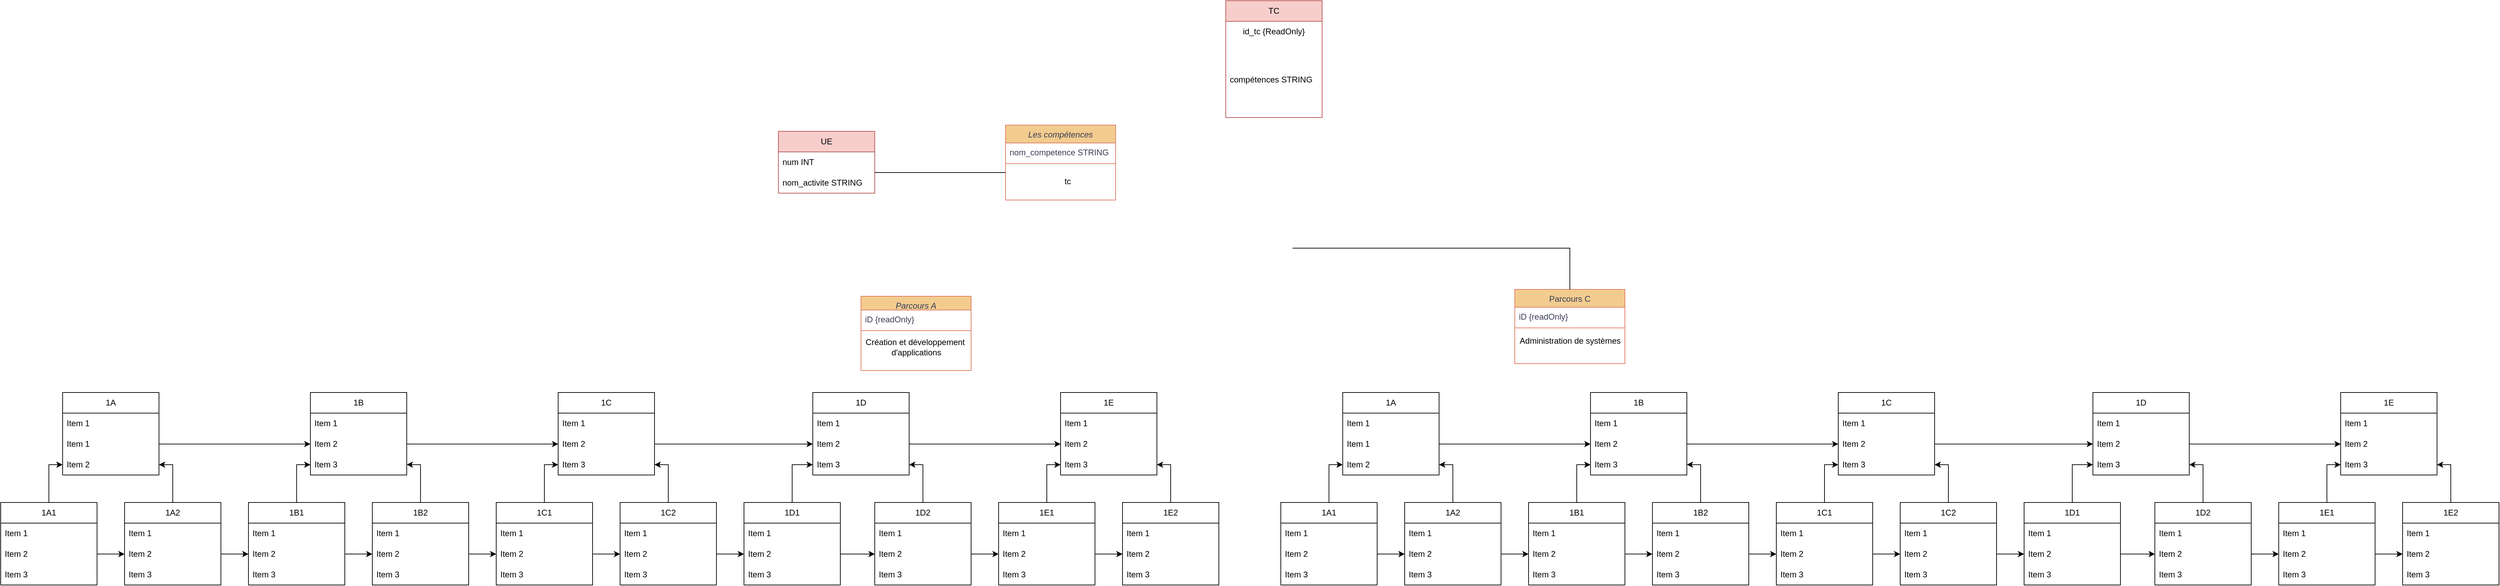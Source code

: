<mxfile version="22.1.5" type="github">
  <diagram id="C5RBs43oDa-KdzZeNtuy" name="Page-1">
    <mxGraphModel dx="977" dy="713" grid="1" gridSize="10" guides="1" tooltips="1" connect="1" arrows="1" fold="1" page="0" pageScale="1" pageWidth="1654" pageHeight="2336" math="0" shadow="0">
      <root>
        <mxCell id="WIyWlLk6GJQsqaUBKTNV-0" />
        <mxCell id="WIyWlLk6GJQsqaUBKTNV-1" parent="WIyWlLk6GJQsqaUBKTNV-0" />
        <mxCell id="zkfFHV4jXpPFQw0GAbJ--0" value="Parcours A" style="swimlane;fontStyle=2;align=center;verticalAlign=top;childLayout=stackLayout;horizontal=1;startSize=20;horizontalStack=0;resizeParent=1;resizeLast=0;collapsible=1;marginBottom=0;rounded=0;shadow=0;strokeWidth=1;labelBackgroundColor=none;fillColor=#F2CC8F;strokeColor=#E07A5F;fontColor=#393C56;" parent="WIyWlLk6GJQsqaUBKTNV-1" vertex="1">
          <mxGeometry x="1100" y="420" width="160" height="108" as="geometry">
            <mxRectangle x="230" y="140" width="160" height="26" as="alternateBounds" />
          </mxGeometry>
        </mxCell>
        <mxCell id="zkfFHV4jXpPFQw0GAbJ--1" value="iD {readOnly}" style="text;align=left;verticalAlign=top;spacingLeft=4;spacingRight=4;overflow=hidden;rotatable=0;points=[[0,0.5],[1,0.5]];portConstraint=eastwest;labelBackgroundColor=none;fontColor=#393C56;" parent="zkfFHV4jXpPFQw0GAbJ--0" vertex="1">
          <mxGeometry y="20" width="160" height="26" as="geometry" />
        </mxCell>
        <mxCell id="zkfFHV4jXpPFQw0GAbJ--4" value="" style="line;html=1;strokeWidth=1;align=left;verticalAlign=middle;spacingTop=-1;spacingLeft=3;spacingRight=3;rotatable=0;labelPosition=right;points=[];portConstraint=eastwest;labelBackgroundColor=none;fillColor=#F2CC8F;strokeColor=#E07A5F;fontColor=#393C56;" parent="zkfFHV4jXpPFQw0GAbJ--0" vertex="1">
          <mxGeometry y="46" width="160" height="8" as="geometry" />
        </mxCell>
        <mxCell id="_Do5fUULnbsU_30QipjY-2" value="&lt;div&gt;Création et développement&amp;nbsp;&lt;/div&gt;&lt;div&gt;d&#39;applications &lt;/div&gt;" style="text;html=1;align=center;verticalAlign=middle;resizable=0;points=[];autosize=1;strokeColor=none;fillColor=none;" parent="zkfFHV4jXpPFQw0GAbJ--0" vertex="1">
          <mxGeometry y="54" width="160" height="40" as="geometry" />
        </mxCell>
        <mxCell id="zkfFHV4jXpPFQw0GAbJ--17" value="Parcours C" style="swimlane;fontStyle=0;align=center;verticalAlign=top;childLayout=stackLayout;horizontal=1;startSize=26;horizontalStack=0;resizeParent=1;resizeLast=0;collapsible=1;marginBottom=0;rounded=0;shadow=0;strokeWidth=1;labelBackgroundColor=none;fillColor=#F2CC8F;strokeColor=#E07A5F;fontColor=#393C56;" parent="WIyWlLk6GJQsqaUBKTNV-1" vertex="1">
          <mxGeometry x="2050" y="410" width="160" height="108" as="geometry">
            <mxRectangle x="550" y="140" width="160" height="26" as="alternateBounds" />
          </mxGeometry>
        </mxCell>
        <mxCell id="zkfFHV4jXpPFQw0GAbJ--18" value="iD {readOnly}" style="text;align=left;verticalAlign=top;spacingLeft=4;spacingRight=4;overflow=hidden;rotatable=0;points=[[0,0.5],[1,0.5]];portConstraint=eastwest;labelBackgroundColor=none;fontColor=#393C56;" parent="zkfFHV4jXpPFQw0GAbJ--17" vertex="1">
          <mxGeometry y="26" width="160" height="26" as="geometry" />
        </mxCell>
        <mxCell id="zkfFHV4jXpPFQw0GAbJ--23" value="" style="line;html=1;strokeWidth=1;align=left;verticalAlign=middle;spacingTop=-1;spacingLeft=3;spacingRight=3;rotatable=0;labelPosition=right;points=[];portConstraint=eastwest;labelBackgroundColor=none;fillColor=#F2CC8F;strokeColor=#E07A5F;fontColor=#393C56;" parent="zkfFHV4jXpPFQw0GAbJ--17" vertex="1">
          <mxGeometry y="52" width="160" height="8" as="geometry" />
        </mxCell>
        <mxCell id="_Do5fUULnbsU_30QipjY-3" value="Administration de systèmes" style="text;html=1;align=center;verticalAlign=middle;resizable=0;points=[];autosize=1;strokeColor=none;fillColor=none;" parent="zkfFHV4jXpPFQw0GAbJ--17" vertex="1">
          <mxGeometry y="60" width="160" height="30" as="geometry" />
        </mxCell>
        <mxCell id="f_c0-sMYUy5ZmHDfD9uq-3" value="Les compétences" style="swimlane;fontStyle=2;align=center;verticalAlign=top;childLayout=stackLayout;horizontal=1;startSize=26;horizontalStack=0;resizeParent=1;resizeLast=0;collapsible=1;marginBottom=0;rounded=0;shadow=0;strokeWidth=1;labelBackgroundColor=none;fillColor=#F2CC8F;strokeColor=#E07A5F;fontColor=#393C56;" parent="WIyWlLk6GJQsqaUBKTNV-1" vertex="1">
          <mxGeometry x="1310" y="171" width="160" height="109" as="geometry">
            <mxRectangle x="230" y="140" width="160" height="26" as="alternateBounds" />
          </mxGeometry>
        </mxCell>
        <mxCell id="f_c0-sMYUy5ZmHDfD9uq-4" value="nom_competence STRING" style="text;align=left;verticalAlign=top;spacingLeft=4;spacingRight=4;overflow=hidden;rotatable=0;points=[[0,0.5],[1,0.5]];portConstraint=eastwest;labelBackgroundColor=none;fontColor=#393C56;" parent="f_c0-sMYUy5ZmHDfD9uq-3" vertex="1">
          <mxGeometry y="26" width="160" height="26" as="geometry" />
        </mxCell>
        <mxCell id="f_c0-sMYUy5ZmHDfD9uq-5" value="" style="line;html=1;strokeWidth=1;align=left;verticalAlign=middle;spacingTop=-1;spacingLeft=3;spacingRight=3;rotatable=0;labelPosition=right;points=[];portConstraint=eastwest;labelBackgroundColor=none;fillColor=#F2CC8F;strokeColor=#E07A5F;fontColor=#393C56;" parent="f_c0-sMYUy5ZmHDfD9uq-3" vertex="1">
          <mxGeometry y="52" width="160" height="8" as="geometry" />
        </mxCell>
        <mxCell id="_Do5fUULnbsU_30QipjY-1" value="" style="endArrow=none;html=1;rounded=0;entryX=0.5;entryY=0;entryDx=0;entryDy=0;" parent="WIyWlLk6GJQsqaUBKTNV-1" target="zkfFHV4jXpPFQw0GAbJ--17" edge="1">
          <mxGeometry width="50" height="50" relative="1" as="geometry">
            <mxPoint x="1727" y="350" as="sourcePoint" />
            <mxPoint x="1797" y="360" as="targetPoint" />
            <Array as="points">
              <mxPoint x="1787" y="350" />
              <mxPoint x="2130" y="350" />
            </Array>
          </mxGeometry>
        </mxCell>
        <mxCell id="_Do5fUULnbsU_30QipjY-5" value="1D" style="swimlane;fontStyle=0;childLayout=stackLayout;horizontal=1;startSize=30;horizontalStack=0;resizeParent=1;resizeParentMax=0;resizeLast=0;collapsible=1;marginBottom=0;whiteSpace=wrap;html=1;" parent="WIyWlLk6GJQsqaUBKTNV-1" vertex="1">
          <mxGeometry x="1030" y="560" width="140" height="120" as="geometry" />
        </mxCell>
        <mxCell id="_Do5fUULnbsU_30QipjY-6" value="Item 1" style="text;strokeColor=none;fillColor=none;align=left;verticalAlign=middle;spacingLeft=4;spacingRight=4;overflow=hidden;points=[[0,0.5],[1,0.5]];portConstraint=eastwest;rotatable=0;whiteSpace=wrap;html=1;" parent="_Do5fUULnbsU_30QipjY-5" vertex="1">
          <mxGeometry y="30" width="140" height="30" as="geometry" />
        </mxCell>
        <mxCell id="_Do5fUULnbsU_30QipjY-7" value="Item 2" style="text;strokeColor=none;fillColor=none;align=left;verticalAlign=middle;spacingLeft=4;spacingRight=4;overflow=hidden;points=[[0,0.5],[1,0.5]];portConstraint=eastwest;rotatable=0;whiteSpace=wrap;html=1;" parent="_Do5fUULnbsU_30QipjY-5" vertex="1">
          <mxGeometry y="60" width="140" height="30" as="geometry" />
        </mxCell>
        <mxCell id="_Do5fUULnbsU_30QipjY-8" value="Item 3" style="text;strokeColor=none;fillColor=none;align=left;verticalAlign=middle;spacingLeft=4;spacingRight=4;overflow=hidden;points=[[0,0.5],[1,0.5]];portConstraint=eastwest;rotatable=0;whiteSpace=wrap;html=1;" parent="_Do5fUULnbsU_30QipjY-5" vertex="1">
          <mxGeometry y="90" width="140" height="30" as="geometry" />
        </mxCell>
        <mxCell id="_Do5fUULnbsU_30QipjY-9" value="1C" style="swimlane;fontStyle=0;childLayout=stackLayout;horizontal=1;startSize=30;horizontalStack=0;resizeParent=1;resizeParentMax=0;resizeLast=0;collapsible=1;marginBottom=0;whiteSpace=wrap;html=1;" parent="WIyWlLk6GJQsqaUBKTNV-1" vertex="1">
          <mxGeometry x="660" y="560" width="140" height="120" as="geometry" />
        </mxCell>
        <mxCell id="_Do5fUULnbsU_30QipjY-10" value="Item 1" style="text;strokeColor=none;fillColor=none;align=left;verticalAlign=middle;spacingLeft=4;spacingRight=4;overflow=hidden;points=[[0,0.5],[1,0.5]];portConstraint=eastwest;rotatable=0;whiteSpace=wrap;html=1;" parent="_Do5fUULnbsU_30QipjY-9" vertex="1">
          <mxGeometry y="30" width="140" height="30" as="geometry" />
        </mxCell>
        <mxCell id="_Do5fUULnbsU_30QipjY-11" value="Item 2" style="text;strokeColor=none;fillColor=none;align=left;verticalAlign=middle;spacingLeft=4;spacingRight=4;overflow=hidden;points=[[0,0.5],[1,0.5]];portConstraint=eastwest;rotatable=0;whiteSpace=wrap;html=1;" parent="_Do5fUULnbsU_30QipjY-9" vertex="1">
          <mxGeometry y="60" width="140" height="30" as="geometry" />
        </mxCell>
        <mxCell id="_Do5fUULnbsU_30QipjY-12" value="Item 3" style="text;strokeColor=none;fillColor=none;align=left;verticalAlign=middle;spacingLeft=4;spacingRight=4;overflow=hidden;points=[[0,0.5],[1,0.5]];portConstraint=eastwest;rotatable=0;whiteSpace=wrap;html=1;" parent="_Do5fUULnbsU_30QipjY-9" vertex="1">
          <mxGeometry y="90" width="140" height="30" as="geometry" />
        </mxCell>
        <mxCell id="_Do5fUULnbsU_30QipjY-13" value="1B" style="swimlane;fontStyle=0;childLayout=stackLayout;horizontal=1;startSize=30;horizontalStack=0;resizeParent=1;resizeParentMax=0;resizeLast=0;collapsible=1;marginBottom=0;whiteSpace=wrap;html=1;" parent="WIyWlLk6GJQsqaUBKTNV-1" vertex="1">
          <mxGeometry x="300" y="560" width="140" height="120" as="geometry" />
        </mxCell>
        <mxCell id="_Do5fUULnbsU_30QipjY-14" value="Item 1" style="text;strokeColor=none;fillColor=none;align=left;verticalAlign=middle;spacingLeft=4;spacingRight=4;overflow=hidden;points=[[0,0.5],[1,0.5]];portConstraint=eastwest;rotatable=0;whiteSpace=wrap;html=1;" parent="_Do5fUULnbsU_30QipjY-13" vertex="1">
          <mxGeometry y="30" width="140" height="30" as="geometry" />
        </mxCell>
        <mxCell id="_Do5fUULnbsU_30QipjY-15" value="Item 2" style="text;strokeColor=none;fillColor=none;align=left;verticalAlign=middle;spacingLeft=4;spacingRight=4;overflow=hidden;points=[[0,0.5],[1,0.5]];portConstraint=eastwest;rotatable=0;whiteSpace=wrap;html=1;" parent="_Do5fUULnbsU_30QipjY-13" vertex="1">
          <mxGeometry y="60" width="140" height="30" as="geometry" />
        </mxCell>
        <mxCell id="_Do5fUULnbsU_30QipjY-16" value="Item 3" style="text;strokeColor=none;fillColor=none;align=left;verticalAlign=middle;spacingLeft=4;spacingRight=4;overflow=hidden;points=[[0,0.5],[1,0.5]];portConstraint=eastwest;rotatable=0;whiteSpace=wrap;html=1;" parent="_Do5fUULnbsU_30QipjY-13" vertex="1">
          <mxGeometry y="90" width="140" height="30" as="geometry" />
        </mxCell>
        <mxCell id="_Do5fUULnbsU_30QipjY-17" value="1A" style="swimlane;fontStyle=0;childLayout=stackLayout;horizontal=1;startSize=30;horizontalStack=0;resizeParent=1;resizeParentMax=0;resizeLast=0;collapsible=1;marginBottom=0;whiteSpace=wrap;html=1;" parent="WIyWlLk6GJQsqaUBKTNV-1" vertex="1">
          <mxGeometry x="-60" y="560" width="140" height="120" as="geometry" />
        </mxCell>
        <mxCell id="_Do5fUULnbsU_30QipjY-71" value="Item 1" style="text;strokeColor=none;fillColor=none;align=left;verticalAlign=middle;spacingLeft=4;spacingRight=4;overflow=hidden;points=[[0,0.5],[1,0.5]];portConstraint=eastwest;rotatable=0;whiteSpace=wrap;html=1;" parent="_Do5fUULnbsU_30QipjY-17" vertex="1">
          <mxGeometry y="30" width="140" height="30" as="geometry" />
        </mxCell>
        <mxCell id="_Do5fUULnbsU_30QipjY-18" value="Item 1" style="text;strokeColor=none;fillColor=none;align=left;verticalAlign=middle;spacingLeft=4;spacingRight=4;overflow=hidden;points=[[0,0.5],[1,0.5]];portConstraint=eastwest;rotatable=0;whiteSpace=wrap;html=1;" parent="_Do5fUULnbsU_30QipjY-17" vertex="1">
          <mxGeometry y="60" width="140" height="30" as="geometry" />
        </mxCell>
        <mxCell id="_Do5fUULnbsU_30QipjY-19" value="Item 2" style="text;strokeColor=none;fillColor=none;align=left;verticalAlign=middle;spacingLeft=4;spacingRight=4;overflow=hidden;points=[[0,0.5],[1,0.5]];portConstraint=eastwest;rotatable=0;whiteSpace=wrap;html=1;" parent="_Do5fUULnbsU_30QipjY-17" vertex="1">
          <mxGeometry y="90" width="140" height="30" as="geometry" />
        </mxCell>
        <mxCell id="_Do5fUULnbsU_30QipjY-21" value="1E" style="swimlane;fontStyle=0;childLayout=stackLayout;horizontal=1;startSize=30;horizontalStack=0;resizeParent=1;resizeParentMax=0;resizeLast=0;collapsible=1;marginBottom=0;whiteSpace=wrap;html=1;" parent="WIyWlLk6GJQsqaUBKTNV-1" vertex="1">
          <mxGeometry x="1390" y="560" width="140" height="120" as="geometry" />
        </mxCell>
        <mxCell id="_Do5fUULnbsU_30QipjY-22" value="Item 1" style="text;strokeColor=none;fillColor=none;align=left;verticalAlign=middle;spacingLeft=4;spacingRight=4;overflow=hidden;points=[[0,0.5],[1,0.5]];portConstraint=eastwest;rotatable=0;whiteSpace=wrap;html=1;" parent="_Do5fUULnbsU_30QipjY-21" vertex="1">
          <mxGeometry y="30" width="140" height="30" as="geometry" />
        </mxCell>
        <mxCell id="_Do5fUULnbsU_30QipjY-23" value="Item 2" style="text;strokeColor=none;fillColor=none;align=left;verticalAlign=middle;spacingLeft=4;spacingRight=4;overflow=hidden;points=[[0,0.5],[1,0.5]];portConstraint=eastwest;rotatable=0;whiteSpace=wrap;html=1;" parent="_Do5fUULnbsU_30QipjY-21" vertex="1">
          <mxGeometry y="60" width="140" height="30" as="geometry" />
        </mxCell>
        <mxCell id="_Do5fUULnbsU_30QipjY-24" value="Item 3" style="text;strokeColor=none;fillColor=none;align=left;verticalAlign=middle;spacingLeft=4;spacingRight=4;overflow=hidden;points=[[0,0.5],[1,0.5]];portConstraint=eastwest;rotatable=0;whiteSpace=wrap;html=1;" parent="_Do5fUULnbsU_30QipjY-21" vertex="1">
          <mxGeometry y="90" width="140" height="30" as="geometry" />
        </mxCell>
        <mxCell id="_Do5fUULnbsU_30QipjY-98" style="edgeStyle=orthogonalEdgeStyle;rounded=0;orthogonalLoop=1;jettySize=auto;html=1;exitX=0.5;exitY=0;exitDx=0;exitDy=0;entryX=1;entryY=0.5;entryDx=0;entryDy=0;" parent="WIyWlLk6GJQsqaUBKTNV-1" source="_Do5fUULnbsU_30QipjY-46" target="_Do5fUULnbsU_30QipjY-19" edge="1">
          <mxGeometry relative="1" as="geometry" />
        </mxCell>
        <mxCell id="_Do5fUULnbsU_30QipjY-46" value="1A2" style="swimlane;fontStyle=0;childLayout=stackLayout;horizontal=1;startSize=30;horizontalStack=0;resizeParent=1;resizeParentMax=0;resizeLast=0;collapsible=1;marginBottom=0;whiteSpace=wrap;html=1;" parent="WIyWlLk6GJQsqaUBKTNV-1" vertex="1">
          <mxGeometry x="30" y="720" width="140" height="120" as="geometry" />
        </mxCell>
        <mxCell id="_Do5fUULnbsU_30QipjY-47" value="Item 1" style="text;strokeColor=none;fillColor=none;align=left;verticalAlign=middle;spacingLeft=4;spacingRight=4;overflow=hidden;points=[[0,0.5],[1,0.5]];portConstraint=eastwest;rotatable=0;whiteSpace=wrap;html=1;" parent="_Do5fUULnbsU_30QipjY-46" vertex="1">
          <mxGeometry y="30" width="140" height="30" as="geometry" />
        </mxCell>
        <mxCell id="_Do5fUULnbsU_30QipjY-48" value="Item 2" style="text;strokeColor=none;fillColor=none;align=left;verticalAlign=middle;spacingLeft=4;spacingRight=4;overflow=hidden;points=[[0,0.5],[1,0.5]];portConstraint=eastwest;rotatable=0;whiteSpace=wrap;html=1;" parent="_Do5fUULnbsU_30QipjY-46" vertex="1">
          <mxGeometry y="60" width="140" height="30" as="geometry" />
        </mxCell>
        <mxCell id="_Do5fUULnbsU_30QipjY-49" value="Item 3" style="text;strokeColor=none;fillColor=none;align=left;verticalAlign=middle;spacingLeft=4;spacingRight=4;overflow=hidden;points=[[0,0.5],[1,0.5]];portConstraint=eastwest;rotatable=0;whiteSpace=wrap;html=1;" parent="_Do5fUULnbsU_30QipjY-46" vertex="1">
          <mxGeometry y="90" width="140" height="30" as="geometry" />
        </mxCell>
        <mxCell id="_Do5fUULnbsU_30QipjY-100" style="edgeStyle=orthogonalEdgeStyle;rounded=0;orthogonalLoop=1;jettySize=auto;html=1;exitX=0.5;exitY=0;exitDx=0;exitDy=0;entryX=1;entryY=0.5;entryDx=0;entryDy=0;" parent="WIyWlLk6GJQsqaUBKTNV-1" source="_Do5fUULnbsU_30QipjY-50" target="_Do5fUULnbsU_30QipjY-16" edge="1">
          <mxGeometry relative="1" as="geometry" />
        </mxCell>
        <mxCell id="_Do5fUULnbsU_30QipjY-50" value="1B2" style="swimlane;fontStyle=0;childLayout=stackLayout;horizontal=1;startSize=30;horizontalStack=0;resizeParent=1;resizeParentMax=0;resizeLast=0;collapsible=1;marginBottom=0;whiteSpace=wrap;html=1;" parent="WIyWlLk6GJQsqaUBKTNV-1" vertex="1">
          <mxGeometry x="390" y="720" width="140" height="120" as="geometry" />
        </mxCell>
        <mxCell id="_Do5fUULnbsU_30QipjY-51" value="Item 1" style="text;strokeColor=none;fillColor=none;align=left;verticalAlign=middle;spacingLeft=4;spacingRight=4;overflow=hidden;points=[[0,0.5],[1,0.5]];portConstraint=eastwest;rotatable=0;whiteSpace=wrap;html=1;" parent="_Do5fUULnbsU_30QipjY-50" vertex="1">
          <mxGeometry y="30" width="140" height="30" as="geometry" />
        </mxCell>
        <mxCell id="_Do5fUULnbsU_30QipjY-52" value="Item 2" style="text;strokeColor=none;fillColor=none;align=left;verticalAlign=middle;spacingLeft=4;spacingRight=4;overflow=hidden;points=[[0,0.5],[1,0.5]];portConstraint=eastwest;rotatable=0;whiteSpace=wrap;html=1;" parent="_Do5fUULnbsU_30QipjY-50" vertex="1">
          <mxGeometry y="60" width="140" height="30" as="geometry" />
        </mxCell>
        <mxCell id="_Do5fUULnbsU_30QipjY-53" value="Item 3" style="text;strokeColor=none;fillColor=none;align=left;verticalAlign=middle;spacingLeft=4;spacingRight=4;overflow=hidden;points=[[0,0.5],[1,0.5]];portConstraint=eastwest;rotatable=0;whiteSpace=wrap;html=1;" parent="_Do5fUULnbsU_30QipjY-50" vertex="1">
          <mxGeometry y="90" width="140" height="30" as="geometry" />
        </mxCell>
        <mxCell id="_Do5fUULnbsU_30QipjY-99" style="edgeStyle=orthogonalEdgeStyle;rounded=0;orthogonalLoop=1;jettySize=auto;html=1;exitX=0.5;exitY=0;exitDx=0;exitDy=0;entryX=0;entryY=0.5;entryDx=0;entryDy=0;" parent="WIyWlLk6GJQsqaUBKTNV-1" source="_Do5fUULnbsU_30QipjY-54" target="_Do5fUULnbsU_30QipjY-16" edge="1">
          <mxGeometry relative="1" as="geometry" />
        </mxCell>
        <mxCell id="_Do5fUULnbsU_30QipjY-54" value="1B1" style="swimlane;fontStyle=0;childLayout=stackLayout;horizontal=1;startSize=30;horizontalStack=0;resizeParent=1;resizeParentMax=0;resizeLast=0;collapsible=1;marginBottom=0;whiteSpace=wrap;html=1;" parent="WIyWlLk6GJQsqaUBKTNV-1" vertex="1">
          <mxGeometry x="210" y="720" width="140" height="120" as="geometry" />
        </mxCell>
        <mxCell id="_Do5fUULnbsU_30QipjY-55" value="Item 1" style="text;strokeColor=none;fillColor=none;align=left;verticalAlign=middle;spacingLeft=4;spacingRight=4;overflow=hidden;points=[[0,0.5],[1,0.5]];portConstraint=eastwest;rotatable=0;whiteSpace=wrap;html=1;" parent="_Do5fUULnbsU_30QipjY-54" vertex="1">
          <mxGeometry y="30" width="140" height="30" as="geometry" />
        </mxCell>
        <mxCell id="_Do5fUULnbsU_30QipjY-56" value="Item 2" style="text;strokeColor=none;fillColor=none;align=left;verticalAlign=middle;spacingLeft=4;spacingRight=4;overflow=hidden;points=[[0,0.5],[1,0.5]];portConstraint=eastwest;rotatable=0;whiteSpace=wrap;html=1;" parent="_Do5fUULnbsU_30QipjY-54" vertex="1">
          <mxGeometry y="60" width="140" height="30" as="geometry" />
        </mxCell>
        <mxCell id="_Do5fUULnbsU_30QipjY-57" value="Item 3" style="text;strokeColor=none;fillColor=none;align=left;verticalAlign=middle;spacingLeft=4;spacingRight=4;overflow=hidden;points=[[0,0.5],[1,0.5]];portConstraint=eastwest;rotatable=0;whiteSpace=wrap;html=1;" parent="_Do5fUULnbsU_30QipjY-54" vertex="1">
          <mxGeometry y="90" width="140" height="30" as="geometry" />
        </mxCell>
        <mxCell id="_Do5fUULnbsU_30QipjY-101" style="edgeStyle=orthogonalEdgeStyle;rounded=0;orthogonalLoop=1;jettySize=auto;html=1;exitX=0.5;exitY=0;exitDx=0;exitDy=0;entryX=0;entryY=0.5;entryDx=0;entryDy=0;" parent="WIyWlLk6GJQsqaUBKTNV-1" source="_Do5fUULnbsU_30QipjY-58" target="_Do5fUULnbsU_30QipjY-12" edge="1">
          <mxGeometry relative="1" as="geometry" />
        </mxCell>
        <mxCell id="_Do5fUULnbsU_30QipjY-58" value="1C1" style="swimlane;fontStyle=0;childLayout=stackLayout;horizontal=1;startSize=30;horizontalStack=0;resizeParent=1;resizeParentMax=0;resizeLast=0;collapsible=1;marginBottom=0;whiteSpace=wrap;html=1;" parent="WIyWlLk6GJQsqaUBKTNV-1" vertex="1">
          <mxGeometry x="570" y="720" width="140" height="120" as="geometry" />
        </mxCell>
        <mxCell id="_Do5fUULnbsU_30QipjY-59" value="Item 1" style="text;strokeColor=none;fillColor=none;align=left;verticalAlign=middle;spacingLeft=4;spacingRight=4;overflow=hidden;points=[[0,0.5],[1,0.5]];portConstraint=eastwest;rotatable=0;whiteSpace=wrap;html=1;" parent="_Do5fUULnbsU_30QipjY-58" vertex="1">
          <mxGeometry y="30" width="140" height="30" as="geometry" />
        </mxCell>
        <mxCell id="_Do5fUULnbsU_30QipjY-60" value="Item 2" style="text;strokeColor=none;fillColor=none;align=left;verticalAlign=middle;spacingLeft=4;spacingRight=4;overflow=hidden;points=[[0,0.5],[1,0.5]];portConstraint=eastwest;rotatable=0;whiteSpace=wrap;html=1;" parent="_Do5fUULnbsU_30QipjY-58" vertex="1">
          <mxGeometry y="60" width="140" height="30" as="geometry" />
        </mxCell>
        <mxCell id="_Do5fUULnbsU_30QipjY-61" value="Item 3" style="text;strokeColor=none;fillColor=none;align=left;verticalAlign=middle;spacingLeft=4;spacingRight=4;overflow=hidden;points=[[0,0.5],[1,0.5]];portConstraint=eastwest;rotatable=0;whiteSpace=wrap;html=1;" parent="_Do5fUULnbsU_30QipjY-58" vertex="1">
          <mxGeometry y="90" width="140" height="30" as="geometry" />
        </mxCell>
        <mxCell id="_Do5fUULnbsU_30QipjY-116" style="edgeStyle=orthogonalEdgeStyle;rounded=0;orthogonalLoop=1;jettySize=auto;html=1;exitX=0.5;exitY=0;exitDx=0;exitDy=0;entryX=0;entryY=0.5;entryDx=0;entryDy=0;" parent="WIyWlLk6GJQsqaUBKTNV-1" source="_Do5fUULnbsU_30QipjY-62" target="_Do5fUULnbsU_30QipjY-19" edge="1">
          <mxGeometry relative="1" as="geometry" />
        </mxCell>
        <mxCell id="_Do5fUULnbsU_30QipjY-62" value="1A1" style="swimlane;fontStyle=0;childLayout=stackLayout;horizontal=1;startSize=30;horizontalStack=0;resizeParent=1;resizeParentMax=0;resizeLast=0;collapsible=1;marginBottom=0;whiteSpace=wrap;html=1;" parent="WIyWlLk6GJQsqaUBKTNV-1" vertex="1">
          <mxGeometry x="-150" y="720" width="140" height="120" as="geometry" />
        </mxCell>
        <mxCell id="_Do5fUULnbsU_30QipjY-63" value="Item 1" style="text;strokeColor=none;fillColor=none;align=left;verticalAlign=middle;spacingLeft=4;spacingRight=4;overflow=hidden;points=[[0,0.5],[1,0.5]];portConstraint=eastwest;rotatable=0;whiteSpace=wrap;html=1;" parent="_Do5fUULnbsU_30QipjY-62" vertex="1">
          <mxGeometry y="30" width="140" height="30" as="geometry" />
        </mxCell>
        <mxCell id="_Do5fUULnbsU_30QipjY-64" value="Item 2" style="text;strokeColor=none;fillColor=none;align=left;verticalAlign=middle;spacingLeft=4;spacingRight=4;overflow=hidden;points=[[0,0.5],[1,0.5]];portConstraint=eastwest;rotatable=0;whiteSpace=wrap;html=1;" parent="_Do5fUULnbsU_30QipjY-62" vertex="1">
          <mxGeometry y="60" width="140" height="30" as="geometry" />
        </mxCell>
        <mxCell id="_Do5fUULnbsU_30QipjY-65" value="Item 3" style="text;strokeColor=none;fillColor=none;align=left;verticalAlign=middle;spacingLeft=4;spacingRight=4;overflow=hidden;points=[[0,0.5],[1,0.5]];portConstraint=eastwest;rotatable=0;whiteSpace=wrap;html=1;" parent="_Do5fUULnbsU_30QipjY-62" vertex="1">
          <mxGeometry y="90" width="140" height="30" as="geometry" />
        </mxCell>
        <mxCell id="_Do5fUULnbsU_30QipjY-102" style="edgeStyle=orthogonalEdgeStyle;rounded=0;orthogonalLoop=1;jettySize=auto;html=1;exitX=0.5;exitY=0;exitDx=0;exitDy=0;entryX=1;entryY=0.5;entryDx=0;entryDy=0;" parent="WIyWlLk6GJQsqaUBKTNV-1" source="_Do5fUULnbsU_30QipjY-66" target="_Do5fUULnbsU_30QipjY-12" edge="1">
          <mxGeometry relative="1" as="geometry" />
        </mxCell>
        <mxCell id="_Do5fUULnbsU_30QipjY-66" value="1C2" style="swimlane;fontStyle=0;childLayout=stackLayout;horizontal=1;startSize=30;horizontalStack=0;resizeParent=1;resizeParentMax=0;resizeLast=0;collapsible=1;marginBottom=0;whiteSpace=wrap;html=1;" parent="WIyWlLk6GJQsqaUBKTNV-1" vertex="1">
          <mxGeometry x="750" y="720" width="140" height="120" as="geometry" />
        </mxCell>
        <mxCell id="_Do5fUULnbsU_30QipjY-67" value="Item 1" style="text;strokeColor=none;fillColor=none;align=left;verticalAlign=middle;spacingLeft=4;spacingRight=4;overflow=hidden;points=[[0,0.5],[1,0.5]];portConstraint=eastwest;rotatable=0;whiteSpace=wrap;html=1;" parent="_Do5fUULnbsU_30QipjY-66" vertex="1">
          <mxGeometry y="30" width="140" height="30" as="geometry" />
        </mxCell>
        <mxCell id="_Do5fUULnbsU_30QipjY-68" value="Item 2" style="text;strokeColor=none;fillColor=none;align=left;verticalAlign=middle;spacingLeft=4;spacingRight=4;overflow=hidden;points=[[0,0.5],[1,0.5]];portConstraint=eastwest;rotatable=0;whiteSpace=wrap;html=1;" parent="_Do5fUULnbsU_30QipjY-66" vertex="1">
          <mxGeometry y="60" width="140" height="30" as="geometry" />
        </mxCell>
        <mxCell id="_Do5fUULnbsU_30QipjY-69" value="Item 3" style="text;strokeColor=none;fillColor=none;align=left;verticalAlign=middle;spacingLeft=4;spacingRight=4;overflow=hidden;points=[[0,0.5],[1,0.5]];portConstraint=eastwest;rotatable=0;whiteSpace=wrap;html=1;" parent="_Do5fUULnbsU_30QipjY-66" vertex="1">
          <mxGeometry y="90" width="140" height="30" as="geometry" />
        </mxCell>
        <mxCell id="_Do5fUULnbsU_30QipjY-106" style="edgeStyle=orthogonalEdgeStyle;rounded=0;orthogonalLoop=1;jettySize=auto;html=1;exitX=0.5;exitY=0;exitDx=0;exitDy=0;entryX=1;entryY=0.5;entryDx=0;entryDy=0;" parent="WIyWlLk6GJQsqaUBKTNV-1" source="_Do5fUULnbsU_30QipjY-76" target="_Do5fUULnbsU_30QipjY-24" edge="1">
          <mxGeometry relative="1" as="geometry" />
        </mxCell>
        <mxCell id="_Do5fUULnbsU_30QipjY-76" value="1E2" style="swimlane;fontStyle=0;childLayout=stackLayout;horizontal=1;startSize=30;horizontalStack=0;resizeParent=1;resizeParentMax=0;resizeLast=0;collapsible=1;marginBottom=0;whiteSpace=wrap;html=1;" parent="WIyWlLk6GJQsqaUBKTNV-1" vertex="1">
          <mxGeometry x="1480" y="720" width="140" height="120" as="geometry" />
        </mxCell>
        <mxCell id="_Do5fUULnbsU_30QipjY-77" value="Item 1" style="text;strokeColor=none;fillColor=none;align=left;verticalAlign=middle;spacingLeft=4;spacingRight=4;overflow=hidden;points=[[0,0.5],[1,0.5]];portConstraint=eastwest;rotatable=0;whiteSpace=wrap;html=1;" parent="_Do5fUULnbsU_30QipjY-76" vertex="1">
          <mxGeometry y="30" width="140" height="30" as="geometry" />
        </mxCell>
        <mxCell id="_Do5fUULnbsU_30QipjY-78" value="Item 2" style="text;strokeColor=none;fillColor=none;align=left;verticalAlign=middle;spacingLeft=4;spacingRight=4;overflow=hidden;points=[[0,0.5],[1,0.5]];portConstraint=eastwest;rotatable=0;whiteSpace=wrap;html=1;" parent="_Do5fUULnbsU_30QipjY-76" vertex="1">
          <mxGeometry y="60" width="140" height="30" as="geometry" />
        </mxCell>
        <mxCell id="_Do5fUULnbsU_30QipjY-79" value="Item 3" style="text;strokeColor=none;fillColor=none;align=left;verticalAlign=middle;spacingLeft=4;spacingRight=4;overflow=hidden;points=[[0,0.5],[1,0.5]];portConstraint=eastwest;rotatable=0;whiteSpace=wrap;html=1;" parent="_Do5fUULnbsU_30QipjY-76" vertex="1">
          <mxGeometry y="90" width="140" height="30" as="geometry" />
        </mxCell>
        <mxCell id="_Do5fUULnbsU_30QipjY-105" style="edgeStyle=orthogonalEdgeStyle;rounded=0;orthogonalLoop=1;jettySize=auto;html=1;exitX=0.5;exitY=0;exitDx=0;exitDy=0;entryX=0;entryY=0.5;entryDx=0;entryDy=0;" parent="WIyWlLk6GJQsqaUBKTNV-1" source="_Do5fUULnbsU_30QipjY-80" target="_Do5fUULnbsU_30QipjY-24" edge="1">
          <mxGeometry relative="1" as="geometry" />
        </mxCell>
        <mxCell id="_Do5fUULnbsU_30QipjY-80" value="1E1" style="swimlane;fontStyle=0;childLayout=stackLayout;horizontal=1;startSize=30;horizontalStack=0;resizeParent=1;resizeParentMax=0;resizeLast=0;collapsible=1;marginBottom=0;whiteSpace=wrap;html=1;" parent="WIyWlLk6GJQsqaUBKTNV-1" vertex="1">
          <mxGeometry x="1300" y="720" width="140" height="120" as="geometry" />
        </mxCell>
        <mxCell id="_Do5fUULnbsU_30QipjY-81" value="Item 1" style="text;strokeColor=none;fillColor=none;align=left;verticalAlign=middle;spacingLeft=4;spacingRight=4;overflow=hidden;points=[[0,0.5],[1,0.5]];portConstraint=eastwest;rotatable=0;whiteSpace=wrap;html=1;" parent="_Do5fUULnbsU_30QipjY-80" vertex="1">
          <mxGeometry y="30" width="140" height="30" as="geometry" />
        </mxCell>
        <mxCell id="_Do5fUULnbsU_30QipjY-82" value="Item 2" style="text;strokeColor=none;fillColor=none;align=left;verticalAlign=middle;spacingLeft=4;spacingRight=4;overflow=hidden;points=[[0,0.5],[1,0.5]];portConstraint=eastwest;rotatable=0;whiteSpace=wrap;html=1;" parent="_Do5fUULnbsU_30QipjY-80" vertex="1">
          <mxGeometry y="60" width="140" height="30" as="geometry" />
        </mxCell>
        <mxCell id="_Do5fUULnbsU_30QipjY-83" value="Item 3" style="text;strokeColor=none;fillColor=none;align=left;verticalAlign=middle;spacingLeft=4;spacingRight=4;overflow=hidden;points=[[0,0.5],[1,0.5]];portConstraint=eastwest;rotatable=0;whiteSpace=wrap;html=1;" parent="_Do5fUULnbsU_30QipjY-80" vertex="1">
          <mxGeometry y="90" width="140" height="30" as="geometry" />
        </mxCell>
        <mxCell id="_Do5fUULnbsU_30QipjY-104" style="edgeStyle=orthogonalEdgeStyle;rounded=0;orthogonalLoop=1;jettySize=auto;html=1;exitX=0.5;exitY=0;exitDx=0;exitDy=0;entryX=1;entryY=0.5;entryDx=0;entryDy=0;" parent="WIyWlLk6GJQsqaUBKTNV-1" source="_Do5fUULnbsU_30QipjY-84" target="_Do5fUULnbsU_30QipjY-8" edge="1">
          <mxGeometry relative="1" as="geometry" />
        </mxCell>
        <mxCell id="_Do5fUULnbsU_30QipjY-84" value="1D2" style="swimlane;fontStyle=0;childLayout=stackLayout;horizontal=1;startSize=30;horizontalStack=0;resizeParent=1;resizeParentMax=0;resizeLast=0;collapsible=1;marginBottom=0;whiteSpace=wrap;html=1;" parent="WIyWlLk6GJQsqaUBKTNV-1" vertex="1">
          <mxGeometry x="1120" y="720" width="140" height="120" as="geometry" />
        </mxCell>
        <mxCell id="_Do5fUULnbsU_30QipjY-85" value="Item 1" style="text;strokeColor=none;fillColor=none;align=left;verticalAlign=middle;spacingLeft=4;spacingRight=4;overflow=hidden;points=[[0,0.5],[1,0.5]];portConstraint=eastwest;rotatable=0;whiteSpace=wrap;html=1;" parent="_Do5fUULnbsU_30QipjY-84" vertex="1">
          <mxGeometry y="30" width="140" height="30" as="geometry" />
        </mxCell>
        <mxCell id="_Do5fUULnbsU_30QipjY-86" value="Item 2" style="text;strokeColor=none;fillColor=none;align=left;verticalAlign=middle;spacingLeft=4;spacingRight=4;overflow=hidden;points=[[0,0.5],[1,0.5]];portConstraint=eastwest;rotatable=0;whiteSpace=wrap;html=1;" parent="_Do5fUULnbsU_30QipjY-84" vertex="1">
          <mxGeometry y="60" width="140" height="30" as="geometry" />
        </mxCell>
        <mxCell id="_Do5fUULnbsU_30QipjY-87" value="Item 3" style="text;strokeColor=none;fillColor=none;align=left;verticalAlign=middle;spacingLeft=4;spacingRight=4;overflow=hidden;points=[[0,0.5],[1,0.5]];portConstraint=eastwest;rotatable=0;whiteSpace=wrap;html=1;" parent="_Do5fUULnbsU_30QipjY-84" vertex="1">
          <mxGeometry y="90" width="140" height="30" as="geometry" />
        </mxCell>
        <mxCell id="_Do5fUULnbsU_30QipjY-103" style="edgeStyle=orthogonalEdgeStyle;rounded=0;orthogonalLoop=1;jettySize=auto;html=1;exitX=0.5;exitY=0;exitDx=0;exitDy=0;entryX=0;entryY=0.5;entryDx=0;entryDy=0;" parent="WIyWlLk6GJQsqaUBKTNV-1" source="_Do5fUULnbsU_30QipjY-88" target="_Do5fUULnbsU_30QipjY-8" edge="1">
          <mxGeometry relative="1" as="geometry" />
        </mxCell>
        <mxCell id="_Do5fUULnbsU_30QipjY-88" value="1D1" style="swimlane;fontStyle=0;childLayout=stackLayout;horizontal=1;startSize=30;horizontalStack=0;resizeParent=1;resizeParentMax=0;resizeLast=0;collapsible=1;marginBottom=0;whiteSpace=wrap;html=1;" parent="WIyWlLk6GJQsqaUBKTNV-1" vertex="1">
          <mxGeometry x="930" y="720" width="140" height="120" as="geometry" />
        </mxCell>
        <mxCell id="_Do5fUULnbsU_30QipjY-89" value="Item 1" style="text;strokeColor=none;fillColor=none;align=left;verticalAlign=middle;spacingLeft=4;spacingRight=4;overflow=hidden;points=[[0,0.5],[1,0.5]];portConstraint=eastwest;rotatable=0;whiteSpace=wrap;html=1;" parent="_Do5fUULnbsU_30QipjY-88" vertex="1">
          <mxGeometry y="30" width="140" height="30" as="geometry" />
        </mxCell>
        <mxCell id="_Do5fUULnbsU_30QipjY-90" value="Item 2" style="text;strokeColor=none;fillColor=none;align=left;verticalAlign=middle;spacingLeft=4;spacingRight=4;overflow=hidden;points=[[0,0.5],[1,0.5]];portConstraint=eastwest;rotatable=0;whiteSpace=wrap;html=1;" parent="_Do5fUULnbsU_30QipjY-88" vertex="1">
          <mxGeometry y="60" width="140" height="30" as="geometry" />
        </mxCell>
        <mxCell id="_Do5fUULnbsU_30QipjY-91" value="Item 3" style="text;strokeColor=none;fillColor=none;align=left;verticalAlign=middle;spacingLeft=4;spacingRight=4;overflow=hidden;points=[[0,0.5],[1,0.5]];portConstraint=eastwest;rotatable=0;whiteSpace=wrap;html=1;" parent="_Do5fUULnbsU_30QipjY-88" vertex="1">
          <mxGeometry y="90" width="140" height="30" as="geometry" />
        </mxCell>
        <mxCell id="_Do5fUULnbsU_30QipjY-93" style="edgeStyle=orthogonalEdgeStyle;rounded=0;orthogonalLoop=1;jettySize=auto;html=1;exitX=1;exitY=0.5;exitDx=0;exitDy=0;entryX=0;entryY=0.5;entryDx=0;entryDy=0;" parent="WIyWlLk6GJQsqaUBKTNV-1" source="_Do5fUULnbsU_30QipjY-18" target="_Do5fUULnbsU_30QipjY-15" edge="1">
          <mxGeometry relative="1" as="geometry" />
        </mxCell>
        <mxCell id="_Do5fUULnbsU_30QipjY-94" style="edgeStyle=orthogonalEdgeStyle;rounded=0;orthogonalLoop=1;jettySize=auto;html=1;exitX=1;exitY=0.5;exitDx=0;exitDy=0;entryX=0;entryY=0.5;entryDx=0;entryDy=0;" parent="WIyWlLk6GJQsqaUBKTNV-1" source="_Do5fUULnbsU_30QipjY-15" target="_Do5fUULnbsU_30QipjY-11" edge="1">
          <mxGeometry relative="1" as="geometry" />
        </mxCell>
        <mxCell id="_Do5fUULnbsU_30QipjY-95" style="edgeStyle=orthogonalEdgeStyle;rounded=0;orthogonalLoop=1;jettySize=auto;html=1;exitX=1;exitY=0.5;exitDx=0;exitDy=0;entryX=0;entryY=0.5;entryDx=0;entryDy=0;" parent="WIyWlLk6GJQsqaUBKTNV-1" source="_Do5fUULnbsU_30QipjY-11" target="_Do5fUULnbsU_30QipjY-7" edge="1">
          <mxGeometry relative="1" as="geometry" />
        </mxCell>
        <mxCell id="_Do5fUULnbsU_30QipjY-96" style="edgeStyle=orthogonalEdgeStyle;rounded=0;orthogonalLoop=1;jettySize=auto;html=1;exitX=1;exitY=0.5;exitDx=0;exitDy=0;entryX=0;entryY=0.5;entryDx=0;entryDy=0;" parent="WIyWlLk6GJQsqaUBKTNV-1" source="_Do5fUULnbsU_30QipjY-7" target="_Do5fUULnbsU_30QipjY-23" edge="1">
          <mxGeometry relative="1" as="geometry" />
        </mxCell>
        <mxCell id="_Do5fUULnbsU_30QipjY-107" style="edgeStyle=orthogonalEdgeStyle;rounded=0;orthogonalLoop=1;jettySize=auto;html=1;exitX=1;exitY=0.5;exitDx=0;exitDy=0;entryX=0;entryY=0.5;entryDx=0;entryDy=0;" parent="WIyWlLk6GJQsqaUBKTNV-1" source="_Do5fUULnbsU_30QipjY-64" target="_Do5fUULnbsU_30QipjY-48" edge="1">
          <mxGeometry relative="1" as="geometry" />
        </mxCell>
        <mxCell id="_Do5fUULnbsU_30QipjY-108" style="edgeStyle=orthogonalEdgeStyle;rounded=0;orthogonalLoop=1;jettySize=auto;html=1;exitX=1;exitY=0.5;exitDx=0;exitDy=0;entryX=0;entryY=0.5;entryDx=0;entryDy=0;" parent="WIyWlLk6GJQsqaUBKTNV-1" source="_Do5fUULnbsU_30QipjY-48" target="_Do5fUULnbsU_30QipjY-56" edge="1">
          <mxGeometry relative="1" as="geometry" />
        </mxCell>
        <mxCell id="_Do5fUULnbsU_30QipjY-109" style="edgeStyle=orthogonalEdgeStyle;rounded=0;orthogonalLoop=1;jettySize=auto;html=1;exitX=1;exitY=0.5;exitDx=0;exitDy=0;entryX=0;entryY=0.5;entryDx=0;entryDy=0;" parent="WIyWlLk6GJQsqaUBKTNV-1" source="_Do5fUULnbsU_30QipjY-56" target="_Do5fUULnbsU_30QipjY-52" edge="1">
          <mxGeometry relative="1" as="geometry" />
        </mxCell>
        <mxCell id="_Do5fUULnbsU_30QipjY-110" style="edgeStyle=orthogonalEdgeStyle;rounded=0;orthogonalLoop=1;jettySize=auto;html=1;exitX=1;exitY=0.5;exitDx=0;exitDy=0;entryX=0;entryY=0.5;entryDx=0;entryDy=0;" parent="WIyWlLk6GJQsqaUBKTNV-1" source="_Do5fUULnbsU_30QipjY-52" target="_Do5fUULnbsU_30QipjY-60" edge="1">
          <mxGeometry relative="1" as="geometry" />
        </mxCell>
        <mxCell id="_Do5fUULnbsU_30QipjY-111" style="edgeStyle=orthogonalEdgeStyle;rounded=0;orthogonalLoop=1;jettySize=auto;html=1;exitX=1;exitY=0.5;exitDx=0;exitDy=0;entryX=0;entryY=0.5;entryDx=0;entryDy=0;" parent="WIyWlLk6GJQsqaUBKTNV-1" source="_Do5fUULnbsU_30QipjY-60" target="_Do5fUULnbsU_30QipjY-68" edge="1">
          <mxGeometry relative="1" as="geometry" />
        </mxCell>
        <mxCell id="_Do5fUULnbsU_30QipjY-112" style="edgeStyle=orthogonalEdgeStyle;rounded=0;orthogonalLoop=1;jettySize=auto;html=1;exitX=1;exitY=0.5;exitDx=0;exitDy=0;entryX=0;entryY=0.5;entryDx=0;entryDy=0;" parent="WIyWlLk6GJQsqaUBKTNV-1" source="_Do5fUULnbsU_30QipjY-68" target="_Do5fUULnbsU_30QipjY-90" edge="1">
          <mxGeometry relative="1" as="geometry" />
        </mxCell>
        <mxCell id="_Do5fUULnbsU_30QipjY-113" style="edgeStyle=orthogonalEdgeStyle;rounded=0;orthogonalLoop=1;jettySize=auto;html=1;exitX=1;exitY=0.5;exitDx=0;exitDy=0;entryX=0;entryY=0.5;entryDx=0;entryDy=0;" parent="WIyWlLk6GJQsqaUBKTNV-1" source="_Do5fUULnbsU_30QipjY-90" target="_Do5fUULnbsU_30QipjY-86" edge="1">
          <mxGeometry relative="1" as="geometry" />
        </mxCell>
        <mxCell id="_Do5fUULnbsU_30QipjY-114" style="edgeStyle=orthogonalEdgeStyle;rounded=0;orthogonalLoop=1;jettySize=auto;html=1;exitX=1;exitY=0.5;exitDx=0;exitDy=0;entryX=0;entryY=0.5;entryDx=0;entryDy=0;" parent="WIyWlLk6GJQsqaUBKTNV-1" source="_Do5fUULnbsU_30QipjY-86" target="_Do5fUULnbsU_30QipjY-82" edge="1">
          <mxGeometry relative="1" as="geometry" />
        </mxCell>
        <mxCell id="_Do5fUULnbsU_30QipjY-115" style="edgeStyle=orthogonalEdgeStyle;rounded=0;orthogonalLoop=1;jettySize=auto;html=1;exitX=1;exitY=0.5;exitDx=0;exitDy=0;entryX=0;entryY=0.5;entryDx=0;entryDy=0;" parent="WIyWlLk6GJQsqaUBKTNV-1" source="_Do5fUULnbsU_30QipjY-82" target="_Do5fUULnbsU_30QipjY-78" edge="1">
          <mxGeometry relative="1" as="geometry" />
        </mxCell>
        <mxCell id="_Do5fUULnbsU_30QipjY-243" value="1D" style="swimlane;fontStyle=0;childLayout=stackLayout;horizontal=1;startSize=30;horizontalStack=0;resizeParent=1;resizeParentMax=0;resizeLast=0;collapsible=1;marginBottom=0;whiteSpace=wrap;html=1;" parent="WIyWlLk6GJQsqaUBKTNV-1" vertex="1">
          <mxGeometry x="2890" y="560" width="140" height="120" as="geometry" />
        </mxCell>
        <mxCell id="_Do5fUULnbsU_30QipjY-244" value="Item 1" style="text;strokeColor=none;fillColor=none;align=left;verticalAlign=middle;spacingLeft=4;spacingRight=4;overflow=hidden;points=[[0,0.5],[1,0.5]];portConstraint=eastwest;rotatable=0;whiteSpace=wrap;html=1;" parent="_Do5fUULnbsU_30QipjY-243" vertex="1">
          <mxGeometry y="30" width="140" height="30" as="geometry" />
        </mxCell>
        <mxCell id="_Do5fUULnbsU_30QipjY-245" value="Item 2" style="text;strokeColor=none;fillColor=none;align=left;verticalAlign=middle;spacingLeft=4;spacingRight=4;overflow=hidden;points=[[0,0.5],[1,0.5]];portConstraint=eastwest;rotatable=0;whiteSpace=wrap;html=1;" parent="_Do5fUULnbsU_30QipjY-243" vertex="1">
          <mxGeometry y="60" width="140" height="30" as="geometry" />
        </mxCell>
        <mxCell id="_Do5fUULnbsU_30QipjY-246" value="Item 3" style="text;strokeColor=none;fillColor=none;align=left;verticalAlign=middle;spacingLeft=4;spacingRight=4;overflow=hidden;points=[[0,0.5],[1,0.5]];portConstraint=eastwest;rotatable=0;whiteSpace=wrap;html=1;" parent="_Do5fUULnbsU_30QipjY-243" vertex="1">
          <mxGeometry y="90" width="140" height="30" as="geometry" />
        </mxCell>
        <mxCell id="_Do5fUULnbsU_30QipjY-247" value="1C" style="swimlane;fontStyle=0;childLayout=stackLayout;horizontal=1;startSize=30;horizontalStack=0;resizeParent=1;resizeParentMax=0;resizeLast=0;collapsible=1;marginBottom=0;whiteSpace=wrap;html=1;" parent="WIyWlLk6GJQsqaUBKTNV-1" vertex="1">
          <mxGeometry x="2520" y="560" width="140" height="120" as="geometry" />
        </mxCell>
        <mxCell id="_Do5fUULnbsU_30QipjY-248" value="Item 1" style="text;strokeColor=none;fillColor=none;align=left;verticalAlign=middle;spacingLeft=4;spacingRight=4;overflow=hidden;points=[[0,0.5],[1,0.5]];portConstraint=eastwest;rotatable=0;whiteSpace=wrap;html=1;" parent="_Do5fUULnbsU_30QipjY-247" vertex="1">
          <mxGeometry y="30" width="140" height="30" as="geometry" />
        </mxCell>
        <mxCell id="_Do5fUULnbsU_30QipjY-249" value="Item 2" style="text;strokeColor=none;fillColor=none;align=left;verticalAlign=middle;spacingLeft=4;spacingRight=4;overflow=hidden;points=[[0,0.5],[1,0.5]];portConstraint=eastwest;rotatable=0;whiteSpace=wrap;html=1;" parent="_Do5fUULnbsU_30QipjY-247" vertex="1">
          <mxGeometry y="60" width="140" height="30" as="geometry" />
        </mxCell>
        <mxCell id="_Do5fUULnbsU_30QipjY-250" value="Item 3" style="text;strokeColor=none;fillColor=none;align=left;verticalAlign=middle;spacingLeft=4;spacingRight=4;overflow=hidden;points=[[0,0.5],[1,0.5]];portConstraint=eastwest;rotatable=0;whiteSpace=wrap;html=1;" parent="_Do5fUULnbsU_30QipjY-247" vertex="1">
          <mxGeometry y="90" width="140" height="30" as="geometry" />
        </mxCell>
        <mxCell id="_Do5fUULnbsU_30QipjY-251" value="1B" style="swimlane;fontStyle=0;childLayout=stackLayout;horizontal=1;startSize=30;horizontalStack=0;resizeParent=1;resizeParentMax=0;resizeLast=0;collapsible=1;marginBottom=0;whiteSpace=wrap;html=1;" parent="WIyWlLk6GJQsqaUBKTNV-1" vertex="1">
          <mxGeometry x="2160" y="560" width="140" height="120" as="geometry" />
        </mxCell>
        <mxCell id="_Do5fUULnbsU_30QipjY-252" value="Item 1" style="text;strokeColor=none;fillColor=none;align=left;verticalAlign=middle;spacingLeft=4;spacingRight=4;overflow=hidden;points=[[0,0.5],[1,0.5]];portConstraint=eastwest;rotatable=0;whiteSpace=wrap;html=1;" parent="_Do5fUULnbsU_30QipjY-251" vertex="1">
          <mxGeometry y="30" width="140" height="30" as="geometry" />
        </mxCell>
        <mxCell id="_Do5fUULnbsU_30QipjY-253" value="Item 2" style="text;strokeColor=none;fillColor=none;align=left;verticalAlign=middle;spacingLeft=4;spacingRight=4;overflow=hidden;points=[[0,0.5],[1,0.5]];portConstraint=eastwest;rotatable=0;whiteSpace=wrap;html=1;" parent="_Do5fUULnbsU_30QipjY-251" vertex="1">
          <mxGeometry y="60" width="140" height="30" as="geometry" />
        </mxCell>
        <mxCell id="_Do5fUULnbsU_30QipjY-254" value="Item 3" style="text;strokeColor=none;fillColor=none;align=left;verticalAlign=middle;spacingLeft=4;spacingRight=4;overflow=hidden;points=[[0,0.5],[1,0.5]];portConstraint=eastwest;rotatable=0;whiteSpace=wrap;html=1;" parent="_Do5fUULnbsU_30QipjY-251" vertex="1">
          <mxGeometry y="90" width="140" height="30" as="geometry" />
        </mxCell>
        <mxCell id="_Do5fUULnbsU_30QipjY-255" value="1A" style="swimlane;fontStyle=0;childLayout=stackLayout;horizontal=1;startSize=30;horizontalStack=0;resizeParent=1;resizeParentMax=0;resizeLast=0;collapsible=1;marginBottom=0;whiteSpace=wrap;html=1;" parent="WIyWlLk6GJQsqaUBKTNV-1" vertex="1">
          <mxGeometry x="1800" y="560" width="140" height="120" as="geometry" />
        </mxCell>
        <mxCell id="_Do5fUULnbsU_30QipjY-256" value="Item 1" style="text;strokeColor=none;fillColor=none;align=left;verticalAlign=middle;spacingLeft=4;spacingRight=4;overflow=hidden;points=[[0,0.5],[1,0.5]];portConstraint=eastwest;rotatable=0;whiteSpace=wrap;html=1;" parent="_Do5fUULnbsU_30QipjY-255" vertex="1">
          <mxGeometry y="30" width="140" height="30" as="geometry" />
        </mxCell>
        <mxCell id="_Do5fUULnbsU_30QipjY-257" value="Item 1" style="text;strokeColor=none;fillColor=none;align=left;verticalAlign=middle;spacingLeft=4;spacingRight=4;overflow=hidden;points=[[0,0.5],[1,0.5]];portConstraint=eastwest;rotatable=0;whiteSpace=wrap;html=1;" parent="_Do5fUULnbsU_30QipjY-255" vertex="1">
          <mxGeometry y="60" width="140" height="30" as="geometry" />
        </mxCell>
        <mxCell id="_Do5fUULnbsU_30QipjY-258" value="Item 2" style="text;strokeColor=none;fillColor=none;align=left;verticalAlign=middle;spacingLeft=4;spacingRight=4;overflow=hidden;points=[[0,0.5],[1,0.5]];portConstraint=eastwest;rotatable=0;whiteSpace=wrap;html=1;" parent="_Do5fUULnbsU_30QipjY-255" vertex="1">
          <mxGeometry y="90" width="140" height="30" as="geometry" />
        </mxCell>
        <mxCell id="_Do5fUULnbsU_30QipjY-259" value="1E" style="swimlane;fontStyle=0;childLayout=stackLayout;horizontal=1;startSize=30;horizontalStack=0;resizeParent=1;resizeParentMax=0;resizeLast=0;collapsible=1;marginBottom=0;whiteSpace=wrap;html=1;" parent="WIyWlLk6GJQsqaUBKTNV-1" vertex="1">
          <mxGeometry x="3250" y="560" width="140" height="120" as="geometry" />
        </mxCell>
        <mxCell id="_Do5fUULnbsU_30QipjY-260" value="Item 1" style="text;strokeColor=none;fillColor=none;align=left;verticalAlign=middle;spacingLeft=4;spacingRight=4;overflow=hidden;points=[[0,0.5],[1,0.5]];portConstraint=eastwest;rotatable=0;whiteSpace=wrap;html=1;" parent="_Do5fUULnbsU_30QipjY-259" vertex="1">
          <mxGeometry y="30" width="140" height="30" as="geometry" />
        </mxCell>
        <mxCell id="_Do5fUULnbsU_30QipjY-261" value="Item 2" style="text;strokeColor=none;fillColor=none;align=left;verticalAlign=middle;spacingLeft=4;spacingRight=4;overflow=hidden;points=[[0,0.5],[1,0.5]];portConstraint=eastwest;rotatable=0;whiteSpace=wrap;html=1;" parent="_Do5fUULnbsU_30QipjY-259" vertex="1">
          <mxGeometry y="60" width="140" height="30" as="geometry" />
        </mxCell>
        <mxCell id="_Do5fUULnbsU_30QipjY-262" value="Item 3" style="text;strokeColor=none;fillColor=none;align=left;verticalAlign=middle;spacingLeft=4;spacingRight=4;overflow=hidden;points=[[0,0.5],[1,0.5]];portConstraint=eastwest;rotatable=0;whiteSpace=wrap;html=1;" parent="_Do5fUULnbsU_30QipjY-259" vertex="1">
          <mxGeometry y="90" width="140" height="30" as="geometry" />
        </mxCell>
        <mxCell id="_Do5fUULnbsU_30QipjY-263" style="edgeStyle=orthogonalEdgeStyle;rounded=0;orthogonalLoop=1;jettySize=auto;html=1;exitX=0.5;exitY=0;exitDx=0;exitDy=0;entryX=1;entryY=0.5;entryDx=0;entryDy=0;" parent="WIyWlLk6GJQsqaUBKTNV-1" source="_Do5fUULnbsU_30QipjY-264" target="_Do5fUULnbsU_30QipjY-258" edge="1">
          <mxGeometry relative="1" as="geometry" />
        </mxCell>
        <mxCell id="_Do5fUULnbsU_30QipjY-264" value="1A2" style="swimlane;fontStyle=0;childLayout=stackLayout;horizontal=1;startSize=30;horizontalStack=0;resizeParent=1;resizeParentMax=0;resizeLast=0;collapsible=1;marginBottom=0;whiteSpace=wrap;html=1;" parent="WIyWlLk6GJQsqaUBKTNV-1" vertex="1">
          <mxGeometry x="1890" y="720" width="140" height="120" as="geometry" />
        </mxCell>
        <mxCell id="_Do5fUULnbsU_30QipjY-265" value="Item 1" style="text;strokeColor=none;fillColor=none;align=left;verticalAlign=middle;spacingLeft=4;spacingRight=4;overflow=hidden;points=[[0,0.5],[1,0.5]];portConstraint=eastwest;rotatable=0;whiteSpace=wrap;html=1;" parent="_Do5fUULnbsU_30QipjY-264" vertex="1">
          <mxGeometry y="30" width="140" height="30" as="geometry" />
        </mxCell>
        <mxCell id="_Do5fUULnbsU_30QipjY-266" value="Item 2" style="text;strokeColor=none;fillColor=none;align=left;verticalAlign=middle;spacingLeft=4;spacingRight=4;overflow=hidden;points=[[0,0.5],[1,0.5]];portConstraint=eastwest;rotatable=0;whiteSpace=wrap;html=1;" parent="_Do5fUULnbsU_30QipjY-264" vertex="1">
          <mxGeometry y="60" width="140" height="30" as="geometry" />
        </mxCell>
        <mxCell id="_Do5fUULnbsU_30QipjY-267" value="Item 3" style="text;strokeColor=none;fillColor=none;align=left;verticalAlign=middle;spacingLeft=4;spacingRight=4;overflow=hidden;points=[[0,0.5],[1,0.5]];portConstraint=eastwest;rotatable=0;whiteSpace=wrap;html=1;" parent="_Do5fUULnbsU_30QipjY-264" vertex="1">
          <mxGeometry y="90" width="140" height="30" as="geometry" />
        </mxCell>
        <mxCell id="_Do5fUULnbsU_30QipjY-268" style="edgeStyle=orthogonalEdgeStyle;rounded=0;orthogonalLoop=1;jettySize=auto;html=1;exitX=0.5;exitY=0;exitDx=0;exitDy=0;entryX=1;entryY=0.5;entryDx=0;entryDy=0;" parent="WIyWlLk6GJQsqaUBKTNV-1" source="_Do5fUULnbsU_30QipjY-269" target="_Do5fUULnbsU_30QipjY-254" edge="1">
          <mxGeometry relative="1" as="geometry" />
        </mxCell>
        <mxCell id="_Do5fUULnbsU_30QipjY-269" value="1B2" style="swimlane;fontStyle=0;childLayout=stackLayout;horizontal=1;startSize=30;horizontalStack=0;resizeParent=1;resizeParentMax=0;resizeLast=0;collapsible=1;marginBottom=0;whiteSpace=wrap;html=1;" parent="WIyWlLk6GJQsqaUBKTNV-1" vertex="1">
          <mxGeometry x="2250" y="720" width="140" height="120" as="geometry" />
        </mxCell>
        <mxCell id="_Do5fUULnbsU_30QipjY-270" value="Item 1" style="text;strokeColor=none;fillColor=none;align=left;verticalAlign=middle;spacingLeft=4;spacingRight=4;overflow=hidden;points=[[0,0.5],[1,0.5]];portConstraint=eastwest;rotatable=0;whiteSpace=wrap;html=1;" parent="_Do5fUULnbsU_30QipjY-269" vertex="1">
          <mxGeometry y="30" width="140" height="30" as="geometry" />
        </mxCell>
        <mxCell id="_Do5fUULnbsU_30QipjY-271" value="Item 2" style="text;strokeColor=none;fillColor=none;align=left;verticalAlign=middle;spacingLeft=4;spacingRight=4;overflow=hidden;points=[[0,0.5],[1,0.5]];portConstraint=eastwest;rotatable=0;whiteSpace=wrap;html=1;" parent="_Do5fUULnbsU_30QipjY-269" vertex="1">
          <mxGeometry y="60" width="140" height="30" as="geometry" />
        </mxCell>
        <mxCell id="_Do5fUULnbsU_30QipjY-272" value="Item 3" style="text;strokeColor=none;fillColor=none;align=left;verticalAlign=middle;spacingLeft=4;spacingRight=4;overflow=hidden;points=[[0,0.5],[1,0.5]];portConstraint=eastwest;rotatable=0;whiteSpace=wrap;html=1;" parent="_Do5fUULnbsU_30QipjY-269" vertex="1">
          <mxGeometry y="90" width="140" height="30" as="geometry" />
        </mxCell>
        <mxCell id="_Do5fUULnbsU_30QipjY-273" style="edgeStyle=orthogonalEdgeStyle;rounded=0;orthogonalLoop=1;jettySize=auto;html=1;exitX=0.5;exitY=0;exitDx=0;exitDy=0;entryX=0;entryY=0.5;entryDx=0;entryDy=0;" parent="WIyWlLk6GJQsqaUBKTNV-1" source="_Do5fUULnbsU_30QipjY-274" target="_Do5fUULnbsU_30QipjY-254" edge="1">
          <mxGeometry relative="1" as="geometry" />
        </mxCell>
        <mxCell id="_Do5fUULnbsU_30QipjY-274" value="1B1" style="swimlane;fontStyle=0;childLayout=stackLayout;horizontal=1;startSize=30;horizontalStack=0;resizeParent=1;resizeParentMax=0;resizeLast=0;collapsible=1;marginBottom=0;whiteSpace=wrap;html=1;" parent="WIyWlLk6GJQsqaUBKTNV-1" vertex="1">
          <mxGeometry x="2070" y="720" width="140" height="120" as="geometry" />
        </mxCell>
        <mxCell id="_Do5fUULnbsU_30QipjY-275" value="Item 1" style="text;strokeColor=none;fillColor=none;align=left;verticalAlign=middle;spacingLeft=4;spacingRight=4;overflow=hidden;points=[[0,0.5],[1,0.5]];portConstraint=eastwest;rotatable=0;whiteSpace=wrap;html=1;" parent="_Do5fUULnbsU_30QipjY-274" vertex="1">
          <mxGeometry y="30" width="140" height="30" as="geometry" />
        </mxCell>
        <mxCell id="_Do5fUULnbsU_30QipjY-276" value="Item 2" style="text;strokeColor=none;fillColor=none;align=left;verticalAlign=middle;spacingLeft=4;spacingRight=4;overflow=hidden;points=[[0,0.5],[1,0.5]];portConstraint=eastwest;rotatable=0;whiteSpace=wrap;html=1;" parent="_Do5fUULnbsU_30QipjY-274" vertex="1">
          <mxGeometry y="60" width="140" height="30" as="geometry" />
        </mxCell>
        <mxCell id="_Do5fUULnbsU_30QipjY-277" value="Item 3" style="text;strokeColor=none;fillColor=none;align=left;verticalAlign=middle;spacingLeft=4;spacingRight=4;overflow=hidden;points=[[0,0.5],[1,0.5]];portConstraint=eastwest;rotatable=0;whiteSpace=wrap;html=1;" parent="_Do5fUULnbsU_30QipjY-274" vertex="1">
          <mxGeometry y="90" width="140" height="30" as="geometry" />
        </mxCell>
        <mxCell id="_Do5fUULnbsU_30QipjY-278" style="edgeStyle=orthogonalEdgeStyle;rounded=0;orthogonalLoop=1;jettySize=auto;html=1;exitX=0.5;exitY=0;exitDx=0;exitDy=0;entryX=0;entryY=0.5;entryDx=0;entryDy=0;" parent="WIyWlLk6GJQsqaUBKTNV-1" source="_Do5fUULnbsU_30QipjY-279" target="_Do5fUULnbsU_30QipjY-250" edge="1">
          <mxGeometry relative="1" as="geometry" />
        </mxCell>
        <mxCell id="_Do5fUULnbsU_30QipjY-279" value="1C1" style="swimlane;fontStyle=0;childLayout=stackLayout;horizontal=1;startSize=30;horizontalStack=0;resizeParent=1;resizeParentMax=0;resizeLast=0;collapsible=1;marginBottom=0;whiteSpace=wrap;html=1;" parent="WIyWlLk6GJQsqaUBKTNV-1" vertex="1">
          <mxGeometry x="2430" y="720" width="140" height="120" as="geometry" />
        </mxCell>
        <mxCell id="_Do5fUULnbsU_30QipjY-280" value="Item 1" style="text;strokeColor=none;fillColor=none;align=left;verticalAlign=middle;spacingLeft=4;spacingRight=4;overflow=hidden;points=[[0,0.5],[1,0.5]];portConstraint=eastwest;rotatable=0;whiteSpace=wrap;html=1;" parent="_Do5fUULnbsU_30QipjY-279" vertex="1">
          <mxGeometry y="30" width="140" height="30" as="geometry" />
        </mxCell>
        <mxCell id="_Do5fUULnbsU_30QipjY-281" value="Item 2" style="text;strokeColor=none;fillColor=none;align=left;verticalAlign=middle;spacingLeft=4;spacingRight=4;overflow=hidden;points=[[0,0.5],[1,0.5]];portConstraint=eastwest;rotatable=0;whiteSpace=wrap;html=1;" parent="_Do5fUULnbsU_30QipjY-279" vertex="1">
          <mxGeometry y="60" width="140" height="30" as="geometry" />
        </mxCell>
        <mxCell id="_Do5fUULnbsU_30QipjY-282" value="Item 3" style="text;strokeColor=none;fillColor=none;align=left;verticalAlign=middle;spacingLeft=4;spacingRight=4;overflow=hidden;points=[[0,0.5],[1,0.5]];portConstraint=eastwest;rotatable=0;whiteSpace=wrap;html=1;" parent="_Do5fUULnbsU_30QipjY-279" vertex="1">
          <mxGeometry y="90" width="140" height="30" as="geometry" />
        </mxCell>
        <mxCell id="_Do5fUULnbsU_30QipjY-283" style="edgeStyle=orthogonalEdgeStyle;rounded=0;orthogonalLoop=1;jettySize=auto;html=1;exitX=0.5;exitY=0;exitDx=0;exitDy=0;entryX=0;entryY=0.5;entryDx=0;entryDy=0;" parent="WIyWlLk6GJQsqaUBKTNV-1" source="_Do5fUULnbsU_30QipjY-284" target="_Do5fUULnbsU_30QipjY-258" edge="1">
          <mxGeometry relative="1" as="geometry" />
        </mxCell>
        <mxCell id="_Do5fUULnbsU_30QipjY-284" value="1A1" style="swimlane;fontStyle=0;childLayout=stackLayout;horizontal=1;startSize=30;horizontalStack=0;resizeParent=1;resizeParentMax=0;resizeLast=0;collapsible=1;marginBottom=0;whiteSpace=wrap;html=1;" parent="WIyWlLk6GJQsqaUBKTNV-1" vertex="1">
          <mxGeometry x="1710" y="720" width="140" height="120" as="geometry" />
        </mxCell>
        <mxCell id="_Do5fUULnbsU_30QipjY-285" value="Item 1" style="text;strokeColor=none;fillColor=none;align=left;verticalAlign=middle;spacingLeft=4;spacingRight=4;overflow=hidden;points=[[0,0.5],[1,0.5]];portConstraint=eastwest;rotatable=0;whiteSpace=wrap;html=1;" parent="_Do5fUULnbsU_30QipjY-284" vertex="1">
          <mxGeometry y="30" width="140" height="30" as="geometry" />
        </mxCell>
        <mxCell id="_Do5fUULnbsU_30QipjY-286" value="Item 2" style="text;strokeColor=none;fillColor=none;align=left;verticalAlign=middle;spacingLeft=4;spacingRight=4;overflow=hidden;points=[[0,0.5],[1,0.5]];portConstraint=eastwest;rotatable=0;whiteSpace=wrap;html=1;" parent="_Do5fUULnbsU_30QipjY-284" vertex="1">
          <mxGeometry y="60" width="140" height="30" as="geometry" />
        </mxCell>
        <mxCell id="_Do5fUULnbsU_30QipjY-287" value="Item 3" style="text;strokeColor=none;fillColor=none;align=left;verticalAlign=middle;spacingLeft=4;spacingRight=4;overflow=hidden;points=[[0,0.5],[1,0.5]];portConstraint=eastwest;rotatable=0;whiteSpace=wrap;html=1;" parent="_Do5fUULnbsU_30QipjY-284" vertex="1">
          <mxGeometry y="90" width="140" height="30" as="geometry" />
        </mxCell>
        <mxCell id="_Do5fUULnbsU_30QipjY-288" style="edgeStyle=orthogonalEdgeStyle;rounded=0;orthogonalLoop=1;jettySize=auto;html=1;exitX=0.5;exitY=0;exitDx=0;exitDy=0;entryX=1;entryY=0.5;entryDx=0;entryDy=0;" parent="WIyWlLk6GJQsqaUBKTNV-1" source="_Do5fUULnbsU_30QipjY-289" target="_Do5fUULnbsU_30QipjY-250" edge="1">
          <mxGeometry relative="1" as="geometry" />
        </mxCell>
        <mxCell id="_Do5fUULnbsU_30QipjY-289" value="1C2" style="swimlane;fontStyle=0;childLayout=stackLayout;horizontal=1;startSize=30;horizontalStack=0;resizeParent=1;resizeParentMax=0;resizeLast=0;collapsible=1;marginBottom=0;whiteSpace=wrap;html=1;" parent="WIyWlLk6GJQsqaUBKTNV-1" vertex="1">
          <mxGeometry x="2610" y="720" width="140" height="120" as="geometry" />
        </mxCell>
        <mxCell id="_Do5fUULnbsU_30QipjY-290" value="Item 1" style="text;strokeColor=none;fillColor=none;align=left;verticalAlign=middle;spacingLeft=4;spacingRight=4;overflow=hidden;points=[[0,0.5],[1,0.5]];portConstraint=eastwest;rotatable=0;whiteSpace=wrap;html=1;" parent="_Do5fUULnbsU_30QipjY-289" vertex="1">
          <mxGeometry y="30" width="140" height="30" as="geometry" />
        </mxCell>
        <mxCell id="_Do5fUULnbsU_30QipjY-291" value="Item 2" style="text;strokeColor=none;fillColor=none;align=left;verticalAlign=middle;spacingLeft=4;spacingRight=4;overflow=hidden;points=[[0,0.5],[1,0.5]];portConstraint=eastwest;rotatable=0;whiteSpace=wrap;html=1;" parent="_Do5fUULnbsU_30QipjY-289" vertex="1">
          <mxGeometry y="60" width="140" height="30" as="geometry" />
        </mxCell>
        <mxCell id="_Do5fUULnbsU_30QipjY-292" value="Item 3" style="text;strokeColor=none;fillColor=none;align=left;verticalAlign=middle;spacingLeft=4;spacingRight=4;overflow=hidden;points=[[0,0.5],[1,0.5]];portConstraint=eastwest;rotatable=0;whiteSpace=wrap;html=1;" parent="_Do5fUULnbsU_30QipjY-289" vertex="1">
          <mxGeometry y="90" width="140" height="30" as="geometry" />
        </mxCell>
        <mxCell id="_Do5fUULnbsU_30QipjY-293" style="edgeStyle=orthogonalEdgeStyle;rounded=0;orthogonalLoop=1;jettySize=auto;html=1;exitX=0.5;exitY=0;exitDx=0;exitDy=0;entryX=1;entryY=0.5;entryDx=0;entryDy=0;" parent="WIyWlLk6GJQsqaUBKTNV-1" source="_Do5fUULnbsU_30QipjY-294" target="_Do5fUULnbsU_30QipjY-262" edge="1">
          <mxGeometry relative="1" as="geometry" />
        </mxCell>
        <mxCell id="_Do5fUULnbsU_30QipjY-294" value="1E2" style="swimlane;fontStyle=0;childLayout=stackLayout;horizontal=1;startSize=30;horizontalStack=0;resizeParent=1;resizeParentMax=0;resizeLast=0;collapsible=1;marginBottom=0;whiteSpace=wrap;html=1;" parent="WIyWlLk6GJQsqaUBKTNV-1" vertex="1">
          <mxGeometry x="3340" y="720" width="140" height="120" as="geometry" />
        </mxCell>
        <mxCell id="_Do5fUULnbsU_30QipjY-295" value="Item 1" style="text;strokeColor=none;fillColor=none;align=left;verticalAlign=middle;spacingLeft=4;spacingRight=4;overflow=hidden;points=[[0,0.5],[1,0.5]];portConstraint=eastwest;rotatable=0;whiteSpace=wrap;html=1;" parent="_Do5fUULnbsU_30QipjY-294" vertex="1">
          <mxGeometry y="30" width="140" height="30" as="geometry" />
        </mxCell>
        <mxCell id="_Do5fUULnbsU_30QipjY-296" value="Item 2" style="text;strokeColor=none;fillColor=none;align=left;verticalAlign=middle;spacingLeft=4;spacingRight=4;overflow=hidden;points=[[0,0.5],[1,0.5]];portConstraint=eastwest;rotatable=0;whiteSpace=wrap;html=1;" parent="_Do5fUULnbsU_30QipjY-294" vertex="1">
          <mxGeometry y="60" width="140" height="30" as="geometry" />
        </mxCell>
        <mxCell id="_Do5fUULnbsU_30QipjY-297" value="Item 3" style="text;strokeColor=none;fillColor=none;align=left;verticalAlign=middle;spacingLeft=4;spacingRight=4;overflow=hidden;points=[[0,0.5],[1,0.5]];portConstraint=eastwest;rotatable=0;whiteSpace=wrap;html=1;" parent="_Do5fUULnbsU_30QipjY-294" vertex="1">
          <mxGeometry y="90" width="140" height="30" as="geometry" />
        </mxCell>
        <mxCell id="_Do5fUULnbsU_30QipjY-298" style="edgeStyle=orthogonalEdgeStyle;rounded=0;orthogonalLoop=1;jettySize=auto;html=1;exitX=0.5;exitY=0;exitDx=0;exitDy=0;entryX=0;entryY=0.5;entryDx=0;entryDy=0;" parent="WIyWlLk6GJQsqaUBKTNV-1" source="_Do5fUULnbsU_30QipjY-299" target="_Do5fUULnbsU_30QipjY-262" edge="1">
          <mxGeometry relative="1" as="geometry" />
        </mxCell>
        <mxCell id="_Do5fUULnbsU_30QipjY-299" value="1E1" style="swimlane;fontStyle=0;childLayout=stackLayout;horizontal=1;startSize=30;horizontalStack=0;resizeParent=1;resizeParentMax=0;resizeLast=0;collapsible=1;marginBottom=0;whiteSpace=wrap;html=1;" parent="WIyWlLk6GJQsqaUBKTNV-1" vertex="1">
          <mxGeometry x="3160" y="720" width="140" height="120" as="geometry" />
        </mxCell>
        <mxCell id="_Do5fUULnbsU_30QipjY-300" value="Item 1" style="text;strokeColor=none;fillColor=none;align=left;verticalAlign=middle;spacingLeft=4;spacingRight=4;overflow=hidden;points=[[0,0.5],[1,0.5]];portConstraint=eastwest;rotatable=0;whiteSpace=wrap;html=1;" parent="_Do5fUULnbsU_30QipjY-299" vertex="1">
          <mxGeometry y="30" width="140" height="30" as="geometry" />
        </mxCell>
        <mxCell id="_Do5fUULnbsU_30QipjY-301" value="Item 2" style="text;strokeColor=none;fillColor=none;align=left;verticalAlign=middle;spacingLeft=4;spacingRight=4;overflow=hidden;points=[[0,0.5],[1,0.5]];portConstraint=eastwest;rotatable=0;whiteSpace=wrap;html=1;" parent="_Do5fUULnbsU_30QipjY-299" vertex="1">
          <mxGeometry y="60" width="140" height="30" as="geometry" />
        </mxCell>
        <mxCell id="_Do5fUULnbsU_30QipjY-302" value="Item 3" style="text;strokeColor=none;fillColor=none;align=left;verticalAlign=middle;spacingLeft=4;spacingRight=4;overflow=hidden;points=[[0,0.5],[1,0.5]];portConstraint=eastwest;rotatable=0;whiteSpace=wrap;html=1;" parent="_Do5fUULnbsU_30QipjY-299" vertex="1">
          <mxGeometry y="90" width="140" height="30" as="geometry" />
        </mxCell>
        <mxCell id="_Do5fUULnbsU_30QipjY-303" style="edgeStyle=orthogonalEdgeStyle;rounded=0;orthogonalLoop=1;jettySize=auto;html=1;exitX=0.5;exitY=0;exitDx=0;exitDy=0;entryX=1;entryY=0.5;entryDx=0;entryDy=0;" parent="WIyWlLk6GJQsqaUBKTNV-1" source="_Do5fUULnbsU_30QipjY-304" target="_Do5fUULnbsU_30QipjY-246" edge="1">
          <mxGeometry relative="1" as="geometry" />
        </mxCell>
        <mxCell id="_Do5fUULnbsU_30QipjY-304" value="1D2" style="swimlane;fontStyle=0;childLayout=stackLayout;horizontal=1;startSize=30;horizontalStack=0;resizeParent=1;resizeParentMax=0;resizeLast=0;collapsible=1;marginBottom=0;whiteSpace=wrap;html=1;" parent="WIyWlLk6GJQsqaUBKTNV-1" vertex="1">
          <mxGeometry x="2980" y="720" width="140" height="120" as="geometry" />
        </mxCell>
        <mxCell id="_Do5fUULnbsU_30QipjY-305" value="Item 1" style="text;strokeColor=none;fillColor=none;align=left;verticalAlign=middle;spacingLeft=4;spacingRight=4;overflow=hidden;points=[[0,0.5],[1,0.5]];portConstraint=eastwest;rotatable=0;whiteSpace=wrap;html=1;" parent="_Do5fUULnbsU_30QipjY-304" vertex="1">
          <mxGeometry y="30" width="140" height="30" as="geometry" />
        </mxCell>
        <mxCell id="_Do5fUULnbsU_30QipjY-306" value="Item 2" style="text;strokeColor=none;fillColor=none;align=left;verticalAlign=middle;spacingLeft=4;spacingRight=4;overflow=hidden;points=[[0,0.5],[1,0.5]];portConstraint=eastwest;rotatable=0;whiteSpace=wrap;html=1;" parent="_Do5fUULnbsU_30QipjY-304" vertex="1">
          <mxGeometry y="60" width="140" height="30" as="geometry" />
        </mxCell>
        <mxCell id="_Do5fUULnbsU_30QipjY-307" value="Item 3" style="text;strokeColor=none;fillColor=none;align=left;verticalAlign=middle;spacingLeft=4;spacingRight=4;overflow=hidden;points=[[0,0.5],[1,0.5]];portConstraint=eastwest;rotatable=0;whiteSpace=wrap;html=1;" parent="_Do5fUULnbsU_30QipjY-304" vertex="1">
          <mxGeometry y="90" width="140" height="30" as="geometry" />
        </mxCell>
        <mxCell id="_Do5fUULnbsU_30QipjY-308" style="edgeStyle=orthogonalEdgeStyle;rounded=0;orthogonalLoop=1;jettySize=auto;html=1;exitX=0.5;exitY=0;exitDx=0;exitDy=0;entryX=0;entryY=0.5;entryDx=0;entryDy=0;" parent="WIyWlLk6GJQsqaUBKTNV-1" source="_Do5fUULnbsU_30QipjY-309" target="_Do5fUULnbsU_30QipjY-246" edge="1">
          <mxGeometry relative="1" as="geometry" />
        </mxCell>
        <mxCell id="_Do5fUULnbsU_30QipjY-309" value="1D1" style="swimlane;fontStyle=0;childLayout=stackLayout;horizontal=1;startSize=30;horizontalStack=0;resizeParent=1;resizeParentMax=0;resizeLast=0;collapsible=1;marginBottom=0;whiteSpace=wrap;html=1;" parent="WIyWlLk6GJQsqaUBKTNV-1" vertex="1">
          <mxGeometry x="2790" y="720" width="140" height="120" as="geometry" />
        </mxCell>
        <mxCell id="_Do5fUULnbsU_30QipjY-310" value="Item 1" style="text;strokeColor=none;fillColor=none;align=left;verticalAlign=middle;spacingLeft=4;spacingRight=4;overflow=hidden;points=[[0,0.5],[1,0.5]];portConstraint=eastwest;rotatable=0;whiteSpace=wrap;html=1;" parent="_Do5fUULnbsU_30QipjY-309" vertex="1">
          <mxGeometry y="30" width="140" height="30" as="geometry" />
        </mxCell>
        <mxCell id="_Do5fUULnbsU_30QipjY-311" value="Item 2" style="text;strokeColor=none;fillColor=none;align=left;verticalAlign=middle;spacingLeft=4;spacingRight=4;overflow=hidden;points=[[0,0.5],[1,0.5]];portConstraint=eastwest;rotatable=0;whiteSpace=wrap;html=1;" parent="_Do5fUULnbsU_30QipjY-309" vertex="1">
          <mxGeometry y="60" width="140" height="30" as="geometry" />
        </mxCell>
        <mxCell id="_Do5fUULnbsU_30QipjY-312" value="Item 3" style="text;strokeColor=none;fillColor=none;align=left;verticalAlign=middle;spacingLeft=4;spacingRight=4;overflow=hidden;points=[[0,0.5],[1,0.5]];portConstraint=eastwest;rotatable=0;whiteSpace=wrap;html=1;" parent="_Do5fUULnbsU_30QipjY-309" vertex="1">
          <mxGeometry y="90" width="140" height="30" as="geometry" />
        </mxCell>
        <mxCell id="_Do5fUULnbsU_30QipjY-313" style="edgeStyle=orthogonalEdgeStyle;rounded=0;orthogonalLoop=1;jettySize=auto;html=1;exitX=1;exitY=0.5;exitDx=0;exitDy=0;entryX=0;entryY=0.5;entryDx=0;entryDy=0;" parent="WIyWlLk6GJQsqaUBKTNV-1" source="_Do5fUULnbsU_30QipjY-257" target="_Do5fUULnbsU_30QipjY-253" edge="1">
          <mxGeometry relative="1" as="geometry" />
        </mxCell>
        <mxCell id="_Do5fUULnbsU_30QipjY-314" style="edgeStyle=orthogonalEdgeStyle;rounded=0;orthogonalLoop=1;jettySize=auto;html=1;exitX=1;exitY=0.5;exitDx=0;exitDy=0;entryX=0;entryY=0.5;entryDx=0;entryDy=0;" parent="WIyWlLk6GJQsqaUBKTNV-1" source="_Do5fUULnbsU_30QipjY-253" target="_Do5fUULnbsU_30QipjY-249" edge="1">
          <mxGeometry relative="1" as="geometry" />
        </mxCell>
        <mxCell id="_Do5fUULnbsU_30QipjY-315" style="edgeStyle=orthogonalEdgeStyle;rounded=0;orthogonalLoop=1;jettySize=auto;html=1;exitX=1;exitY=0.5;exitDx=0;exitDy=0;entryX=0;entryY=0.5;entryDx=0;entryDy=0;" parent="WIyWlLk6GJQsqaUBKTNV-1" source="_Do5fUULnbsU_30QipjY-249" target="_Do5fUULnbsU_30QipjY-245" edge="1">
          <mxGeometry relative="1" as="geometry" />
        </mxCell>
        <mxCell id="_Do5fUULnbsU_30QipjY-316" style="edgeStyle=orthogonalEdgeStyle;rounded=0;orthogonalLoop=1;jettySize=auto;html=1;exitX=1;exitY=0.5;exitDx=0;exitDy=0;entryX=0;entryY=0.5;entryDx=0;entryDy=0;" parent="WIyWlLk6GJQsqaUBKTNV-1" source="_Do5fUULnbsU_30QipjY-245" target="_Do5fUULnbsU_30QipjY-261" edge="1">
          <mxGeometry relative="1" as="geometry" />
        </mxCell>
        <mxCell id="_Do5fUULnbsU_30QipjY-317" style="edgeStyle=orthogonalEdgeStyle;rounded=0;orthogonalLoop=1;jettySize=auto;html=1;exitX=1;exitY=0.5;exitDx=0;exitDy=0;entryX=0;entryY=0.5;entryDx=0;entryDy=0;" parent="WIyWlLk6GJQsqaUBKTNV-1" source="_Do5fUULnbsU_30QipjY-286" target="_Do5fUULnbsU_30QipjY-266" edge="1">
          <mxGeometry relative="1" as="geometry" />
        </mxCell>
        <mxCell id="_Do5fUULnbsU_30QipjY-318" style="edgeStyle=orthogonalEdgeStyle;rounded=0;orthogonalLoop=1;jettySize=auto;html=1;exitX=1;exitY=0.5;exitDx=0;exitDy=0;entryX=0;entryY=0.5;entryDx=0;entryDy=0;" parent="WIyWlLk6GJQsqaUBKTNV-1" source="_Do5fUULnbsU_30QipjY-266" target="_Do5fUULnbsU_30QipjY-276" edge="1">
          <mxGeometry relative="1" as="geometry" />
        </mxCell>
        <mxCell id="_Do5fUULnbsU_30QipjY-319" style="edgeStyle=orthogonalEdgeStyle;rounded=0;orthogonalLoop=1;jettySize=auto;html=1;exitX=1;exitY=0.5;exitDx=0;exitDy=0;entryX=0;entryY=0.5;entryDx=0;entryDy=0;" parent="WIyWlLk6GJQsqaUBKTNV-1" source="_Do5fUULnbsU_30QipjY-276" target="_Do5fUULnbsU_30QipjY-271" edge="1">
          <mxGeometry relative="1" as="geometry" />
        </mxCell>
        <mxCell id="_Do5fUULnbsU_30QipjY-320" style="edgeStyle=orthogonalEdgeStyle;rounded=0;orthogonalLoop=1;jettySize=auto;html=1;exitX=1;exitY=0.5;exitDx=0;exitDy=0;entryX=0;entryY=0.5;entryDx=0;entryDy=0;" parent="WIyWlLk6GJQsqaUBKTNV-1" source="_Do5fUULnbsU_30QipjY-271" target="_Do5fUULnbsU_30QipjY-281" edge="1">
          <mxGeometry relative="1" as="geometry" />
        </mxCell>
        <mxCell id="_Do5fUULnbsU_30QipjY-321" style="edgeStyle=orthogonalEdgeStyle;rounded=0;orthogonalLoop=1;jettySize=auto;html=1;exitX=1;exitY=0.5;exitDx=0;exitDy=0;entryX=0;entryY=0.5;entryDx=0;entryDy=0;" parent="WIyWlLk6GJQsqaUBKTNV-1" source="_Do5fUULnbsU_30QipjY-281" target="_Do5fUULnbsU_30QipjY-291" edge="1">
          <mxGeometry relative="1" as="geometry" />
        </mxCell>
        <mxCell id="_Do5fUULnbsU_30QipjY-322" style="edgeStyle=orthogonalEdgeStyle;rounded=0;orthogonalLoop=1;jettySize=auto;html=1;exitX=1;exitY=0.5;exitDx=0;exitDy=0;entryX=0;entryY=0.5;entryDx=0;entryDy=0;" parent="WIyWlLk6GJQsqaUBKTNV-1" source="_Do5fUULnbsU_30QipjY-291" target="_Do5fUULnbsU_30QipjY-311" edge="1">
          <mxGeometry relative="1" as="geometry" />
        </mxCell>
        <mxCell id="_Do5fUULnbsU_30QipjY-323" style="edgeStyle=orthogonalEdgeStyle;rounded=0;orthogonalLoop=1;jettySize=auto;html=1;exitX=1;exitY=0.5;exitDx=0;exitDy=0;entryX=0;entryY=0.5;entryDx=0;entryDy=0;" parent="WIyWlLk6GJQsqaUBKTNV-1" source="_Do5fUULnbsU_30QipjY-311" target="_Do5fUULnbsU_30QipjY-306" edge="1">
          <mxGeometry relative="1" as="geometry" />
        </mxCell>
        <mxCell id="_Do5fUULnbsU_30QipjY-324" style="edgeStyle=orthogonalEdgeStyle;rounded=0;orthogonalLoop=1;jettySize=auto;html=1;exitX=1;exitY=0.5;exitDx=0;exitDy=0;entryX=0;entryY=0.5;entryDx=0;entryDy=0;" parent="WIyWlLk6GJQsqaUBKTNV-1" source="_Do5fUULnbsU_30QipjY-306" target="_Do5fUULnbsU_30QipjY-301" edge="1">
          <mxGeometry relative="1" as="geometry" />
        </mxCell>
        <mxCell id="_Do5fUULnbsU_30QipjY-325" style="edgeStyle=orthogonalEdgeStyle;rounded=0;orthogonalLoop=1;jettySize=auto;html=1;exitX=1;exitY=0.5;exitDx=0;exitDy=0;entryX=0;entryY=0.5;entryDx=0;entryDy=0;" parent="WIyWlLk6GJQsqaUBKTNV-1" source="_Do5fUULnbsU_30QipjY-301" target="_Do5fUULnbsU_30QipjY-296" edge="1">
          <mxGeometry relative="1" as="geometry" />
        </mxCell>
        <mxCell id="KBVM3nmUXnN4ifVu5KBE-0" value="UE" style="swimlane;fontStyle=0;childLayout=stackLayout;horizontal=1;startSize=30;horizontalStack=0;resizeParent=1;resizeParentMax=0;resizeLast=0;collapsible=1;marginBottom=0;whiteSpace=wrap;html=1;fillColor=#f8cecc;strokeColor=#b85450;" parent="WIyWlLk6GJQsqaUBKTNV-1" vertex="1">
          <mxGeometry x="980" y="180" width="140" height="90" as="geometry" />
        </mxCell>
        <mxCell id="KBVM3nmUXnN4ifVu5KBE-1" value="num INT" style="text;strokeColor=none;fillColor=none;align=left;verticalAlign=middle;spacingLeft=4;spacingRight=4;overflow=hidden;points=[[0,0.5],[1,0.5]];portConstraint=eastwest;rotatable=0;whiteSpace=wrap;html=1;" parent="KBVM3nmUXnN4ifVu5KBE-0" vertex="1">
          <mxGeometry y="30" width="140" height="30" as="geometry" />
        </mxCell>
        <mxCell id="KBVM3nmUXnN4ifVu5KBE-2" value="nom_activite STRING" style="text;strokeColor=none;fillColor=none;align=left;verticalAlign=middle;spacingLeft=4;spacingRight=4;overflow=hidden;points=[[0,0.5],[1,0.5]];portConstraint=eastwest;rotatable=0;whiteSpace=wrap;html=1;" parent="KBVM3nmUXnN4ifVu5KBE-0" vertex="1">
          <mxGeometry y="60" width="140" height="30" as="geometry" />
        </mxCell>
        <mxCell id="NuNJrnGVvYwrWGTykR2T-0" value="" style="endArrow=none;html=1;rounded=0;" edge="1" parent="WIyWlLk6GJQsqaUBKTNV-1">
          <mxGeometry width="50" height="50" relative="1" as="geometry">
            <mxPoint x="1120" y="240" as="sourcePoint" />
            <mxPoint x="1310" y="240" as="targetPoint" />
          </mxGeometry>
        </mxCell>
        <mxCell id="NuNJrnGVvYwrWGTykR2T-2" value="TC" style="swimlane;fontStyle=0;childLayout=stackLayout;horizontal=1;startSize=30;horizontalStack=0;resizeParent=1;resizeParentMax=0;resizeLast=0;collapsible=1;marginBottom=0;whiteSpace=wrap;html=1;fillColor=#f8cecc;strokeColor=#b85450;" vertex="1" parent="WIyWlLk6GJQsqaUBKTNV-1">
          <mxGeometry x="1630" y="-10" width="140" height="170" as="geometry" />
        </mxCell>
        <mxCell id="NuNJrnGVvYwrWGTykR2T-7" value="&lt;div&gt;id_tc {ReadOnly}&lt;br&gt;&lt;/div&gt;" style="text;html=1;strokeColor=none;fillColor=none;align=center;verticalAlign=middle;whiteSpace=wrap;rounded=0;" vertex="1" parent="NuNJrnGVvYwrWGTykR2T-2">
          <mxGeometry y="30" width="140" height="30" as="geometry" />
        </mxCell>
        <mxCell id="NuNJrnGVvYwrWGTykR2T-4" value="compétences STRING" style="text;strokeColor=none;fillColor=none;align=left;verticalAlign=middle;spacingLeft=4;spacingRight=4;overflow=hidden;points=[[0,0.5],[1,0.5]];portConstraint=eastwest;rotatable=0;whiteSpace=wrap;html=1;" vertex="1" parent="NuNJrnGVvYwrWGTykR2T-2">
          <mxGeometry y="60" width="140" height="110" as="geometry" />
        </mxCell>
        <mxCell id="NuNJrnGVvYwrWGTykR2T-6" value="tc " style="text;html=1;align=center;verticalAlign=middle;resizable=0;points=[];autosize=1;strokeColor=none;fillColor=none;" vertex="1" parent="WIyWlLk6GJQsqaUBKTNV-1">
          <mxGeometry x="1385" y="238" width="30" height="30" as="geometry" />
        </mxCell>
      </root>
    </mxGraphModel>
  </diagram>
</mxfile>

